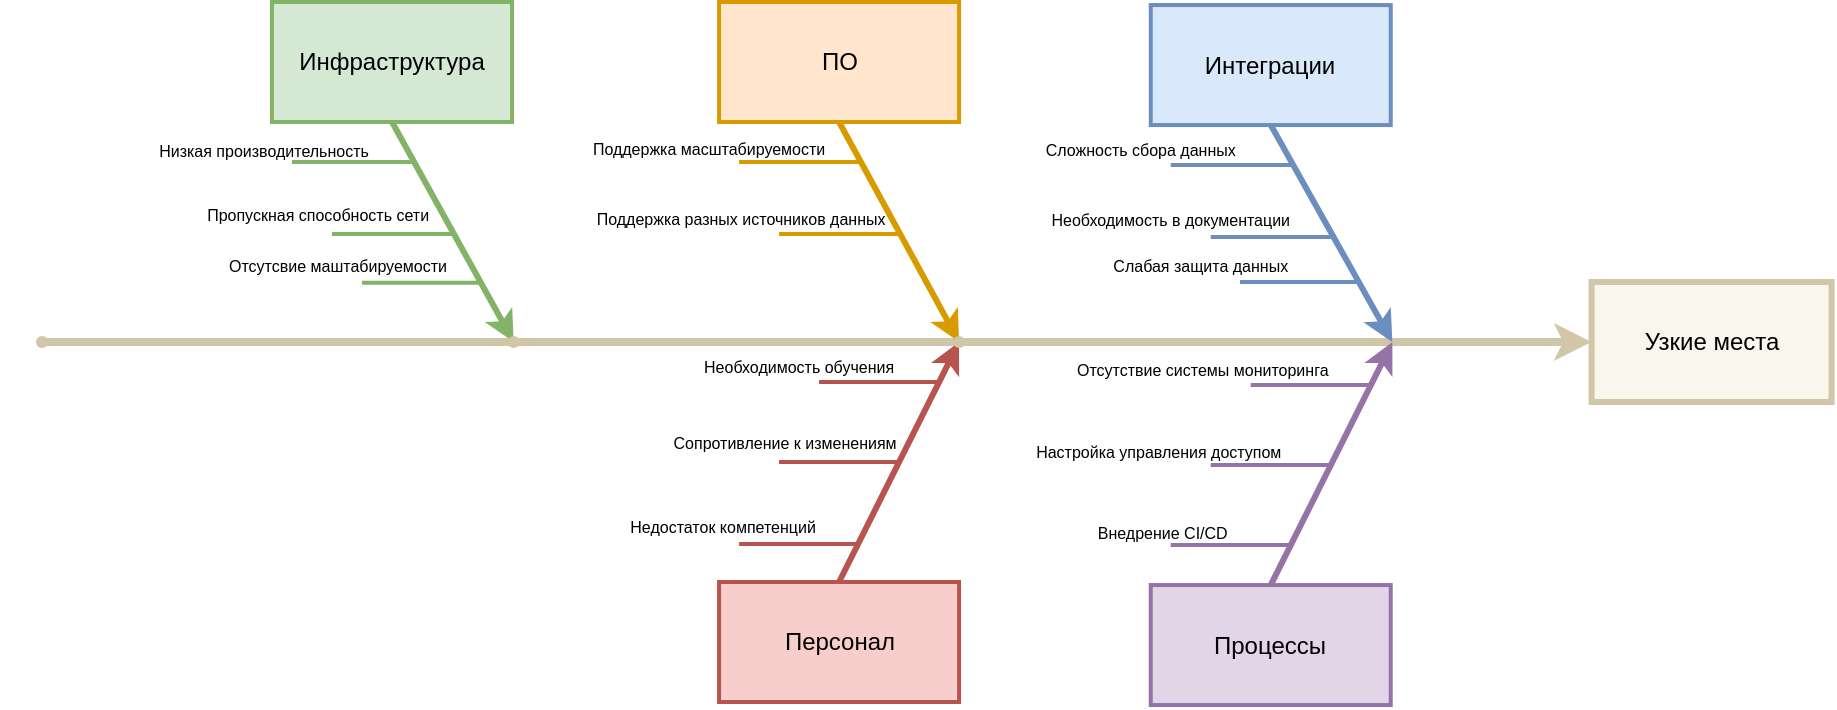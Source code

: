 <mxfile version="28.2.5" pages="4">
  <diagram id="YTMpKmhBTy25Sknq2T_L" name="Manufacturing">
    <mxGraphModel dx="2411" dy="872" grid="1" gridSize="10" guides="1" tooltips="1" connect="1" arrows="1" fold="1" page="1" pageScale="1" pageWidth="827" pageHeight="1169" math="0" shadow="0">
      <root>
        <mxCell id="bZcgU8KG57-F1ER2HjaA-0" />
        <mxCell id="bZcgU8KG57-F1ER2HjaA-1" parent="bZcgU8KG57-F1ER2HjaA-0" />
        <mxCell id="bZcgU8KG57-F1ER2HjaA-5" value="" style="edgeStyle=none;strokeWidth=4;rounded=0;startArrow=none;strokeColor=#D1C6A7;" parent="bZcgU8KG57-F1ER2HjaA-1" target="bZcgU8KG57-F1ER2HjaA-4" edge="1">
          <mxGeometry width="100" height="100" relative="1" as="geometry">
            <mxPoint x="600.21" y="190" as="sourcePoint" />
            <mxPoint x="243.542" y="140.0" as="targetPoint" />
          </mxGeometry>
        </mxCell>
        <mxCell id="bZcgU8KG57-F1ER2HjaA-259" value="" style="edgeStyle=none;strokeWidth=4;rounded=0;endArrow=none;startArrow=none;strokeColor=#D1C6A7;" parent="bZcgU8KG57-F1ER2HjaA-1" edge="1">
          <mxGeometry width="100" height="100" relative="1" as="geometry">
            <mxPoint x="379.93" y="190" as="sourcePoint" />
            <mxPoint x="600.21" y="190" as="targetPoint" />
          </mxGeometry>
        </mxCell>
        <mxCell id="bZcgU8KG57-F1ER2HjaA-261" value="" style="edgeStyle=none;strokeWidth=4;rounded=0;endArrow=none;startArrow=none;strokeColor=#D1C6A7;" parent="bZcgU8KG57-F1ER2HjaA-1" source="bZcgU8KG57-F1ER2HjaA-268" target="bZcgU8KG57-F1ER2HjaA-263" edge="1">
          <mxGeometry width="100" height="100" relative="1" as="geometry">
            <mxPoint x="-220" y="190" as="sourcePoint" />
            <mxPoint x="220" y="350" as="targetPoint" />
          </mxGeometry>
        </mxCell>
        <mxCell id="bZcgU8KG57-F1ER2HjaA-269" value="" style="edgeStyle=none;strokeWidth=4;rounded=0;endArrow=none;startArrow=none;" parent="bZcgU8KG57-F1ER2HjaA-1" source="bZcgU8KG57-F1ER2HjaA-268" edge="1">
          <mxGeometry width="100" height="100" relative="1" as="geometry">
            <mxPoint x="-220" y="190" as="sourcePoint" />
            <mxPoint x="160" y="190" as="targetPoint" />
          </mxGeometry>
        </mxCell>
        <mxCell id="bZcgU8KG57-F1ER2HjaA-270" value="" style="edgeStyle=none;strokeWidth=4;rounded=0;endArrow=none;startArrow=none;strokeColor=#D1C6A7;" parent="bZcgU8KG57-F1ER2HjaA-1" source="bZcgU8KG57-F1ER2HjaA-271" target="bZcgU8KG57-F1ER2HjaA-268" edge="1">
          <mxGeometry width="100" height="100" relative="1" as="geometry">
            <mxPoint x="-220" y="190" as="sourcePoint" />
            <mxPoint x="100" y="190" as="targetPoint" />
          </mxGeometry>
        </mxCell>
        <mxCell id="bZcgU8KG57-F1ER2HjaA-272" value="" style="edgeStyle=none;strokeWidth=4;rounded=0;endArrow=none;strokeColor=#D1C6A7;exitX=1.023;exitY=0.794;exitDx=0;exitDy=0;exitPerimeter=0;" parent="bZcgU8KG57-F1ER2HjaA-1" target="bZcgU8KG57-F1ER2HjaA-271" edge="1" source="bZcgU8KG57-F1ER2HjaA-271">
          <mxGeometry width="100" height="100" relative="1" as="geometry">
            <mxPoint x="-220" y="190" as="sourcePoint" />
            <mxPoint x="160.83" y="190" as="targetPoint" />
          </mxGeometry>
        </mxCell>
        <mxCell id="bZcgU8KG57-F1ER2HjaA-2" value="Инфраструктура" style="whiteSpace=wrap;strokeWidth=2;fillColor=#d5e8d4;strokeColor=#82b366;" parent="bZcgU8KG57-F1ER2HjaA-1" vertex="1">
          <mxGeometry x="40" y="20.0" width="120" height="60" as="geometry" />
        </mxCell>
        <mxCell id="bZcgU8KG57-F1ER2HjaA-4" value="Узкие места" style="whiteSpace=wrap;strokeWidth=3;fillColor=#f9f7ed;strokeColor=#D1C6A7;" parent="bZcgU8KG57-F1ER2HjaA-1" vertex="1">
          <mxGeometry x="699.792" y="160.0" width="120" height="60" as="geometry" />
        </mxCell>
        <mxCell id="bZcgU8KG57-F1ER2HjaA-6" value="" style="edgeStyle=none;exitX=0.5;exitY=1;strokeWidth=3;rounded=0;fillColor=#d5e8d4;strokeColor=#82b366;" parent="bZcgU8KG57-F1ER2HjaA-1" source="bZcgU8KG57-F1ER2HjaA-2" target="bZcgU8KG57-F1ER2HjaA-268" edge="1">
          <mxGeometry width="100" height="100" relative="1" as="geometry">
            <mxPoint x="100" y="100.0" as="sourcePoint" />
            <mxPoint x="160" y="190.0" as="targetPoint" />
          </mxGeometry>
        </mxCell>
        <mxCell id="bZcgU8KG57-F1ER2HjaA-8" value="" style="edgeStyle=none;endArrow=none;strokeWidth=2;rounded=0;fillColor=#d5e8d4;strokeColor=#82b366;" parent="bZcgU8KG57-F1ER2HjaA-1" edge="1">
          <mxGeometry width="100" height="100" relative="1" as="geometry">
            <mxPoint x="50.0" y="100.0" as="sourcePoint" />
            <mxPoint x="110" y="100.0" as="targetPoint" />
          </mxGeometry>
        </mxCell>
        <mxCell id="bZcgU8KG57-F1ER2HjaA-9" value="" style="edgeStyle=none;endArrow=none;strokeWidth=2;rounded=0;fillColor=#d5e8d4;strokeColor=#82b366;" parent="bZcgU8KG57-F1ER2HjaA-1" edge="1">
          <mxGeometry width="100" height="100" relative="1" as="geometry">
            <mxPoint x="70" y="136.0" as="sourcePoint" />
            <mxPoint x="130" y="136.0" as="targetPoint" />
          </mxGeometry>
        </mxCell>
        <mxCell id="bZcgU8KG57-F1ER2HjaA-37" value="Низкая производительность" style="text;spacingTop=-5;fontSize=8;align=center;verticalAlign=middle;points=[]" parent="bZcgU8KG57-F1ER2HjaA-1" vertex="1">
          <mxGeometry x="21" y="87.0" width="30" height="20.0" as="geometry" />
        </mxCell>
        <mxCell id="bZcgU8KG57-F1ER2HjaA-38" value="Пропускная способность сети" style="text;spacingTop=-5;fontSize=8;align=center;verticalAlign=middle;points=[]" parent="bZcgU8KG57-F1ER2HjaA-1" vertex="1">
          <mxGeometry x="48.06" y="119" width="30" height="20.0" as="geometry" />
        </mxCell>
        <mxCell id="bZcgU8KG57-F1ER2HjaA-65" value="ПО" style="whiteSpace=wrap;strokeWidth=2;fillColor=#ffe6cc;strokeColor=#d79b00;" parent="bZcgU8KG57-F1ER2HjaA-1" vertex="1">
          <mxGeometry x="263.542" y="20" width="120" height="60" as="geometry" />
        </mxCell>
        <mxCell id="bZcgU8KG57-F1ER2HjaA-66" value="Персонал" style="whiteSpace=wrap;strokeWidth=2;fillColor=#f8cecc;strokeColor=#b85450;" parent="bZcgU8KG57-F1ER2HjaA-1" vertex="1">
          <mxGeometry x="263.542" y="310" width="120" height="60" as="geometry" />
        </mxCell>
        <mxCell id="bZcgU8KG57-F1ER2HjaA-67" value="" style="edgeStyle=none;exitX=0.5;exitY=1;strokeWidth=3;rounded=0;fillColor=#ffe6cc;strokeColor=#d79b00;" parent="bZcgU8KG57-F1ER2HjaA-1" source="bZcgU8KG57-F1ER2HjaA-65" target="bZcgU8KG57-F1ER2HjaA-263" edge="1">
          <mxGeometry width="100" height="100" relative="1" as="geometry">
            <mxPoint x="323.542" y="100.0" as="sourcePoint" />
            <mxPoint x="383.542" y="190" as="targetPoint" />
          </mxGeometry>
        </mxCell>
        <mxCell id="bZcgU8KG57-F1ER2HjaA-69" value="" style="edgeStyle=none;endArrow=none;strokeWidth=2;rounded=0;fillColor=#ffe6cc;strokeColor=#d79b00;" parent="bZcgU8KG57-F1ER2HjaA-1" edge="1">
          <mxGeometry width="100" height="100" relative="1" as="geometry">
            <mxPoint x="273.542" y="100.0" as="sourcePoint" />
            <mxPoint x="333.542" y="100.0" as="targetPoint" />
          </mxGeometry>
        </mxCell>
        <mxCell id="bZcgU8KG57-F1ER2HjaA-70" value="" style="edgeStyle=none;endArrow=none;strokeWidth=2;rounded=0;fillColor=#ffe6cc;strokeColor=#d79b00;" parent="bZcgU8KG57-F1ER2HjaA-1" edge="1">
          <mxGeometry width="100" height="100" relative="1" as="geometry">
            <mxPoint x="293.542" y="136.0" as="sourcePoint" />
            <mxPoint x="353.542" y="136.0" as="targetPoint" />
          </mxGeometry>
        </mxCell>
        <mxCell id="bZcgU8KG57-F1ER2HjaA-75" value="" style="edgeStyle=none;endArrow=none;strokeWidth=2;rounded=0;fillColor=#f8cecc;strokeColor=#b85450;" parent="bZcgU8KG57-F1ER2HjaA-1" edge="1">
          <mxGeometry width="100" height="100" relative="1" as="geometry">
            <mxPoint x="313.542" y="210" as="sourcePoint" />
            <mxPoint x="373.542" y="210" as="targetPoint" />
          </mxGeometry>
        </mxCell>
        <mxCell id="bZcgU8KG57-F1ER2HjaA-76" value="" style="edgeStyle=none;endArrow=none;strokeWidth=2;rounded=0;fillColor=#f8cecc;strokeColor=#b85450;" parent="bZcgU8KG57-F1ER2HjaA-1" edge="1">
          <mxGeometry width="100" height="100" relative="1" as="geometry">
            <mxPoint x="293.542" y="250" as="sourcePoint" />
            <mxPoint x="353.542" y="250" as="targetPoint" />
          </mxGeometry>
        </mxCell>
        <mxCell id="bZcgU8KG57-F1ER2HjaA-80" value="" style="edgeStyle=none;endArrow=none;strokeWidth=2;rounded=0;fillColor=#f8cecc;strokeColor=#b85450;" parent="bZcgU8KG57-F1ER2HjaA-1" edge="1">
          <mxGeometry width="100" height="100" relative="1" as="geometry">
            <mxPoint x="273.542" y="290.97" as="sourcePoint" />
            <mxPoint x="333.542" y="290.97" as="targetPoint" />
          </mxGeometry>
        </mxCell>
        <mxCell id="bZcgU8KG57-F1ER2HjaA-98" value="Поддержка масштабируемости" style="text;spacingTop=-5;fontSize=8;align=center;verticalAlign=middle;points=[]" parent="bZcgU8KG57-F1ER2HjaA-1" vertex="1">
          <mxGeometry x="243.542" y="86.0" width="30" height="20.0" as="geometry" />
        </mxCell>
        <mxCell id="bZcgU8KG57-F1ER2HjaA-99" value="Поддержка разных источников данных" style="text;spacingTop=-5;fontSize=8;align=center;verticalAlign=middle;points=[]" parent="bZcgU8KG57-F1ER2HjaA-1" vertex="1">
          <mxGeometry x="259.542" y="121.0" width="30" height="20.0" as="geometry" />
        </mxCell>
        <mxCell id="bZcgU8KG57-F1ER2HjaA-101" value="Необходимость обучения" style="text;spacingTop=-5;fontSize=8;align=center;verticalAlign=middle;points=[]" parent="bZcgU8KG57-F1ER2HjaA-1" vertex="1">
          <mxGeometry x="288.542" y="195.0" width="30" height="20.0" as="geometry" />
        </mxCell>
        <mxCell id="bZcgU8KG57-F1ER2HjaA-102" value="Сопротивление к изменениям" style="text;spacingTop=-5;fontSize=8;align=center;verticalAlign=middle;points=[]" parent="bZcgU8KG57-F1ER2HjaA-1" vertex="1">
          <mxGeometry x="281.542" y="232.86" width="30" height="20.0" as="geometry" />
        </mxCell>
        <mxCell id="bZcgU8KG57-F1ER2HjaA-125" value="Недостаток компетенций" style="text;spacingTop=-5;fontSize=8;align=center;verticalAlign=middle;points=[]" parent="bZcgU8KG57-F1ER2HjaA-1" vertex="1">
          <mxGeometry x="250.545" y="275.002" width="30" height="20.0" as="geometry" />
        </mxCell>
        <mxCell id="bZcgU8KG57-F1ER2HjaA-126" value="Интеграции" style="whiteSpace=wrap;strokeWidth=2;fillColor=#dae8fc;strokeColor=#6c8ebf;" parent="bZcgU8KG57-F1ER2HjaA-1" vertex="1">
          <mxGeometry x="479.375" y="21.528" width="120" height="60" as="geometry" />
        </mxCell>
        <mxCell id="bZcgU8KG57-F1ER2HjaA-127" value="Процессы" style="whiteSpace=wrap;strokeWidth=2;fillColor=#e1d5e7;strokeColor=#9673a6;" parent="bZcgU8KG57-F1ER2HjaA-1" vertex="1">
          <mxGeometry x="479.375" y="311.528" width="120" height="60" as="geometry" />
        </mxCell>
        <mxCell id="bZcgU8KG57-F1ER2HjaA-128" value="" style="edgeStyle=none;exitX=0.5;exitY=1;strokeWidth=3;rounded=0;fillColor=#dae8fc;strokeColor=#6c8ebf;" parent="bZcgU8KG57-F1ER2HjaA-1" source="bZcgU8KG57-F1ER2HjaA-126" edge="1">
          <mxGeometry width="100" height="100" relative="1" as="geometry">
            <mxPoint x="539.375" y="101.528" as="sourcePoint" />
            <mxPoint x="600.21" y="190" as="targetPoint" />
          </mxGeometry>
        </mxCell>
        <mxCell id="bZcgU8KG57-F1ER2HjaA-129" value="" style="edgeStyle=none;exitX=0.5;exitY=0;strokeWidth=3;rounded=0;fillColor=#e1d5e7;strokeColor=#9673a6;" parent="bZcgU8KG57-F1ER2HjaA-1" edge="1">
          <mxGeometry width="100" height="100" relative="1" as="geometry">
            <mxPoint x="539.375" y="311.528" as="sourcePoint" />
            <mxPoint x="600.21" y="190" as="targetPoint" />
          </mxGeometry>
        </mxCell>
        <mxCell id="bZcgU8KG57-F1ER2HjaA-130" value="" style="edgeStyle=none;endArrow=none;strokeWidth=2;rounded=0;fillColor=#dae8fc;strokeColor=#6c8ebf;" parent="bZcgU8KG57-F1ER2HjaA-1" edge="1">
          <mxGeometry width="100" height="100" relative="1" as="geometry">
            <mxPoint x="489.375" y="101.528" as="sourcePoint" />
            <mxPoint x="549.375" y="101.528" as="targetPoint" />
          </mxGeometry>
        </mxCell>
        <mxCell id="bZcgU8KG57-F1ER2HjaA-131" value="" style="edgeStyle=none;endArrow=none;strokeWidth=2;rounded=0;fillColor=#dae8fc;strokeColor=#6c8ebf;" parent="bZcgU8KG57-F1ER2HjaA-1" edge="1">
          <mxGeometry width="100" height="100" relative="1" as="geometry">
            <mxPoint x="509.375" y="137.528" as="sourcePoint" />
            <mxPoint x="569.375" y="137.528" as="targetPoint" />
          </mxGeometry>
        </mxCell>
        <mxCell id="bZcgU8KG57-F1ER2HjaA-136" value="" style="edgeStyle=none;endArrow=none;strokeWidth=2;rounded=0;fillColor=#e1d5e7;strokeColor=#9673a6;" parent="bZcgU8KG57-F1ER2HjaA-1" edge="1">
          <mxGeometry width="100" height="100" relative="1" as="geometry">
            <mxPoint x="529.375" y="211.528" as="sourcePoint" />
            <mxPoint x="589.375" y="211.528" as="targetPoint" />
          </mxGeometry>
        </mxCell>
        <mxCell id="bZcgU8KG57-F1ER2HjaA-137" value="" style="edgeStyle=none;endArrow=none;strokeWidth=2;rounded=0;fillColor=#e1d5e7;strokeColor=#9673a6;" parent="bZcgU8KG57-F1ER2HjaA-1" edge="1">
          <mxGeometry width="100" height="100" relative="1" as="geometry">
            <mxPoint x="509.375" y="251.528" as="sourcePoint" />
            <mxPoint x="569.375" y="251.528" as="targetPoint" />
          </mxGeometry>
        </mxCell>
        <mxCell id="bZcgU8KG57-F1ER2HjaA-138" value="" style="edgeStyle=none;endArrow=none;strokeWidth=2;rounded=0;fillColor=#e1d5e7;strokeColor=#9673a6;" parent="bZcgU8KG57-F1ER2HjaA-1" edge="1">
          <mxGeometry width="100" height="100" relative="1" as="geometry">
            <mxPoint x="489.375" y="291.528" as="sourcePoint" />
            <mxPoint x="549.375" y="291.528" as="targetPoint" />
          </mxGeometry>
        </mxCell>
        <mxCell id="bZcgU8KG57-F1ER2HjaA-159" value="Сложность сбора данных" style="text;spacingTop=-5;fontSize=8;align=center;verticalAlign=middle;points=[];fillColor=none;strokeColor=none;" parent="bZcgU8KG57-F1ER2HjaA-1" vertex="1">
          <mxGeometry x="459.375" y="86.528" width="30" height="20.0" as="geometry" />
        </mxCell>
        <mxCell id="bZcgU8KG57-F1ER2HjaA-160" value="Необходимость в документации" style="text;spacingTop=-5;fontSize=8;align=center;verticalAlign=middle;points=[];fillColor=none;strokeColor=none;" parent="bZcgU8KG57-F1ER2HjaA-1" vertex="1">
          <mxGeometry x="474.375" y="121.528" width="30" height="20.0" as="geometry" />
        </mxCell>
        <mxCell id="bZcgU8KG57-F1ER2HjaA-162" value="Отсутствие системы мониторинга" style="text;spacingTop=-5;fontSize=8;align=center;verticalAlign=middle;points=[];fillColor=none;strokeColor=none;" parent="bZcgU8KG57-F1ER2HjaA-1" vertex="1">
          <mxGeometry x="490.375" y="196.528" width="30" height="20.0" as="geometry" />
        </mxCell>
        <mxCell id="bZcgU8KG57-F1ER2HjaA-163" value="Настройка управления доступом" style="text;spacingTop=-5;fontSize=8;align=center;verticalAlign=middle;points=[];fillColor=none;strokeColor=none;" parent="bZcgU8KG57-F1ER2HjaA-1" vertex="1">
          <mxGeometry x="468.375" y="237.528" width="30" height="20.0" as="geometry" />
        </mxCell>
        <mxCell id="bZcgU8KG57-F1ER2HjaA-164" value="Внедрение CI/CD" style="text;spacingTop=-5;fontSize=8;align=center;verticalAlign=middle;points=[];fillColor=none;strokeColor=none;" parent="bZcgU8KG57-F1ER2HjaA-1" vertex="1">
          <mxGeometry x="470.375" y="277.998" width="30" height="20.0" as="geometry" />
        </mxCell>
        <mxCell id="bZcgU8KG57-F1ER2HjaA-262" value="" style="edgeStyle=none;exitX=0.5;exitY=0;strokeWidth=3;rounded=0;endArrow=classic;endFill=1;fillColor=#f8cecc;strokeColor=#b85450;" parent="bZcgU8KG57-F1ER2HjaA-1" target="bZcgU8KG57-F1ER2HjaA-263" edge="1">
          <mxGeometry width="100" height="100" relative="1" as="geometry">
            <mxPoint x="323.542" y="310" as="sourcePoint" />
            <mxPoint x="410" y="340" as="targetPoint" />
          </mxGeometry>
        </mxCell>
        <mxCell id="bZcgU8KG57-F1ER2HjaA-263" value="" style="shape=waypoint;sketch=0;fillStyle=solid;size=6;pointerEvents=1;points=[];fillColor=none;resizable=0;rotatable=0;perimeter=centerPerimeter;snapToPoint=1;labelBackgroundColor=none;strokeColor=#D1C6A7;" parent="bZcgU8KG57-F1ER2HjaA-1" vertex="1">
          <mxGeometry x="363.542" y="170" width="40" height="40" as="geometry" />
        </mxCell>
        <mxCell id="bZcgU8KG57-F1ER2HjaA-268" value="" style="shape=waypoint;sketch=0;fillStyle=solid;size=6;pointerEvents=1;points=[];fillColor=none;resizable=0;rotatable=0;perimeter=centerPerimeter;snapToPoint=1;labelBackgroundColor=none;strokeColor=#D1C6A7;" parent="bZcgU8KG57-F1ER2HjaA-1" vertex="1">
          <mxGeometry x="140.83" y="170" width="40" height="40" as="geometry" />
        </mxCell>
        <mxCell id="bZcgU8KG57-F1ER2HjaA-271" value="" style="shape=waypoint;sketch=0;fillStyle=solid;size=6;pointerEvents=1;points=[];fillColor=none;resizable=0;rotatable=0;perimeter=centerPerimeter;snapToPoint=1;labelBackgroundColor=none;strokeColor=#D1C6A7;" parent="bZcgU8KG57-F1ER2HjaA-1" vertex="1">
          <mxGeometry x="-95" y="170" width="40" height="40" as="geometry" />
        </mxCell>
        <mxCell id="ZJ0rqAs1dfiDPyROng_y-0" value="" style="edgeStyle=none;endArrow=none;strokeWidth=2;rounded=0;fillColor=#d5e8d4;strokeColor=#82b366;" edge="1" parent="bZcgU8KG57-F1ER2HjaA-1">
          <mxGeometry width="100" height="100" relative="1" as="geometry">
            <mxPoint x="85" y="160.42" as="sourcePoint" />
            <mxPoint x="145" y="160.42" as="targetPoint" />
          </mxGeometry>
        </mxCell>
        <mxCell id="ZJ0rqAs1dfiDPyROng_y-1" value="Отсутсвие маштабируемости" style="text;spacingTop=-5;fontSize=8;align=center;verticalAlign=middle;points=[]" vertex="1" parent="bZcgU8KG57-F1ER2HjaA-1">
          <mxGeometry x="58.0" y="144.5" width="30" height="20.0" as="geometry" />
        </mxCell>
        <mxCell id="ZJ0rqAs1dfiDPyROng_y-3" value="" style="edgeStyle=none;endArrow=none;strokeWidth=2;rounded=0;fillColor=#dae8fc;strokeColor=#6c8ebf;" edge="1" parent="bZcgU8KG57-F1ER2HjaA-1">
          <mxGeometry width="100" height="100" relative="1" as="geometry">
            <mxPoint x="524" y="160" as="sourcePoint" />
            <mxPoint x="584" y="160" as="targetPoint" />
          </mxGeometry>
        </mxCell>
        <mxCell id="ZJ0rqAs1dfiDPyROng_y-4" value="Слабая защита данных" style="text;spacingTop=-5;fontSize=8;align=center;verticalAlign=middle;points=[];fillColor=none;strokeColor=none;" vertex="1" parent="bZcgU8KG57-F1ER2HjaA-1">
          <mxGeometry x="489.38" y="144.5" width="30" height="20.0" as="geometry" />
        </mxCell>
      </root>
    </mxGraphModel>
  </diagram>
  <diagram name="Service" id="3QGq2vb2EvHRg9N1QEQl">
    <mxGraphModel dx="1111" dy="666" grid="1" gridSize="10" guides="1" tooltips="1" connect="1" arrows="1" fold="1" page="1" pageScale="1" pageWidth="827" pageHeight="1169" math="0" shadow="0">
      <root>
        <mxCell id="lGEC87VQ3V7H_UK_dGRr-0" />
        <mxCell id="lGEC87VQ3V7H_UK_dGRr-1" parent="lGEC87VQ3V7H_UK_dGRr-0" />
        <mxCell id="lGEC87VQ3V7H_UK_dGRr-2" value="" style="edgeStyle=none;strokeWidth=4;rounded=0;startArrow=none;strokeColor=#D1C6A7;" edge="1" parent="lGEC87VQ3V7H_UK_dGRr-1" source="lGEC87VQ3V7H_UK_dGRr-215" target="lGEC87VQ3V7H_UK_dGRr-10">
          <mxGeometry width="100" height="100" relative="1" as="geometry">
            <mxPoint x="618" y="180" as="sourcePoint" />
            <mxPoint x="231.542" y="140.0" as="targetPoint" />
          </mxGeometry>
        </mxCell>
        <mxCell id="lGEC87VQ3V7H_UK_dGRr-3" value="" style="edgeStyle=none;strokeWidth=4;rounded=0;endArrow=none;startArrow=none;strokeColor=#D1C6A7;" edge="1" parent="lGEC87VQ3V7H_UK_dGRr-1" target="lGEC87VQ3V7H_UK_dGRr-215">
          <mxGeometry width="100" height="100" relative="1" as="geometry">
            <mxPoint x="367.93" y="190" as="sourcePoint" />
            <mxPoint x="588" y="190" as="targetPoint" />
          </mxGeometry>
        </mxCell>
        <mxCell id="lGEC87VQ3V7H_UK_dGRr-4" value="" style="edgeStyle=none;strokeWidth=4;rounded=0;endArrow=none;startArrow=none;strokeColor=#D1C6A7;" edge="1" parent="lGEC87VQ3V7H_UK_dGRr-1" source="lGEC87VQ3V7H_UK_dGRr-217" target="lGEC87VQ3V7H_UK_dGRr-216">
          <mxGeometry width="100" height="100" relative="1" as="geometry">
            <mxPoint x="-232" y="190" as="sourcePoint" />
            <mxPoint x="208" y="350" as="targetPoint" />
          </mxGeometry>
        </mxCell>
        <mxCell id="lGEC87VQ3V7H_UK_dGRr-6" value="" style="edgeStyle=none;strokeWidth=4;rounded=0;endArrow=none;startArrow=none;strokeColor=#D1C6A7;" edge="1" parent="lGEC87VQ3V7H_UK_dGRr-1" target="lGEC87VQ3V7H_UK_dGRr-217">
          <mxGeometry width="100" height="100" relative="1" as="geometry">
            <mxPoint x="28" y="190" as="sourcePoint" />
            <mxPoint x="88" y="190" as="targetPoint" />
          </mxGeometry>
        </mxCell>
        <mxCell id="lGEC87VQ3V7H_UK_dGRr-8" value="Safety" style="whiteSpace=wrap;strokeWidth=2;fillColor=#d5e8d4;strokeColor=#82b366;gradientColor=#97d077;" vertex="1" parent="lGEC87VQ3V7H_UK_dGRr-1">
          <mxGeometry x="28" y="20.0" width="120" height="60" as="geometry" />
        </mxCell>
        <mxCell id="lGEC87VQ3V7H_UK_dGRr-10" value="Service problem -sales/goods mismatch" style="whiteSpace=wrap;strokeWidth=3;fillColor=#f9f7ed;strokeColor=#D1C6A7;fontStyle=0;gradientColor=#ffffff;gradientDirection=north;" vertex="1" parent="lGEC87VQ3V7H_UK_dGRr-1">
          <mxGeometry x="687.79" y="160" width="130.21" height="60" as="geometry" />
        </mxCell>
        <mxCell id="lGEC87VQ3V7H_UK_dGRr-11" value="" style="edgeStyle=none;exitX=0.5;exitY=1;strokeWidth=3;rounded=0;fillColor=#d5e8d4;strokeColor=#82b366;" edge="1" parent="lGEC87VQ3V7H_UK_dGRr-1" source="lGEC87VQ3V7H_UK_dGRr-8" target="lGEC87VQ3V7H_UK_dGRr-217">
          <mxGeometry width="100" height="100" relative="1" as="geometry">
            <mxPoint x="88" y="100.0" as="sourcePoint" />
            <mxPoint x="148" y="190.0" as="targetPoint" />
          </mxGeometry>
        </mxCell>
        <mxCell id="lGEC87VQ3V7H_UK_dGRr-13" value="" style="edgeStyle=none;endArrow=none;strokeWidth=2;rounded=0;" edge="1" parent="lGEC87VQ3V7H_UK_dGRr-1">
          <mxGeometry width="100" height="100" relative="1" as="geometry">
            <mxPoint x="38.0" y="100.0" as="sourcePoint" />
            <mxPoint x="98" y="100.0" as="targetPoint" />
          </mxGeometry>
        </mxCell>
        <mxCell id="lGEC87VQ3V7H_UK_dGRr-14" value="" style="edgeStyle=none;endArrow=none;strokeWidth=2;rounded=0;" edge="1" parent="lGEC87VQ3V7H_UK_dGRr-1">
          <mxGeometry width="100" height="100" relative="1" as="geometry">
            <mxPoint x="58" y="136.0" as="sourcePoint" />
            <mxPoint x="118" y="136.0" as="targetPoint" />
          </mxGeometry>
        </mxCell>
        <mxCell id="lGEC87VQ3V7H_UK_dGRr-16" value="" style="edgeStyle=none;endArrow=none;strokeWidth=2;rounded=0;" edge="1" parent="lGEC87VQ3V7H_UK_dGRr-1">
          <mxGeometry width="100" height="100" relative="1" as="geometry">
            <mxPoint x="118" y="136.0" as="sourcePoint" />
            <mxPoint x="178" y="136.0" as="targetPoint" />
          </mxGeometry>
        </mxCell>
        <mxCell id="lGEC87VQ3V7H_UK_dGRr-22" value="" style="edgeStyle=none;endArrow=none;rounded=0;" edge="1" parent="lGEC87VQ3V7H_UK_dGRr-1">
          <mxGeometry width="100" height="100" relative="1" as="geometry">
            <mxPoint x="68" y="120.0" as="sourcePoint" />
            <mxPoint x="88" y="100.0" as="targetPoint" />
          </mxGeometry>
        </mxCell>
        <mxCell id="lGEC87VQ3V7H_UK_dGRr-23" value="" style="edgeStyle=none;endArrow=none;rounded=0;" edge="1" parent="lGEC87VQ3V7H_UK_dGRr-1">
          <mxGeometry width="100" height="100" relative="1" as="geometry">
            <mxPoint x="38.0" y="120.0" as="sourcePoint" />
            <mxPoint x="58" y="100.0" as="targetPoint" />
          </mxGeometry>
        </mxCell>
        <mxCell id="lGEC87VQ3V7H_UK_dGRr-24" value="" style="edgeStyle=none;endArrow=none;rounded=0;" edge="1" parent="lGEC87VQ3V7H_UK_dGRr-1">
          <mxGeometry width="100" height="100" relative="1" as="geometry">
            <mxPoint x="127.518" y="136.37" as="sourcePoint" />
            <mxPoint x="147.518" y="116.37" as="targetPoint" />
          </mxGeometry>
        </mxCell>
        <mxCell id="lGEC87VQ3V7H_UK_dGRr-25" value="" style="edgeStyle=none;endArrow=none;rounded=0;" edge="1" parent="lGEC87VQ3V7H_UK_dGRr-1">
          <mxGeometry width="100" height="100" relative="1" as="geometry">
            <mxPoint x="157.518" y="136.37" as="sourcePoint" />
            <mxPoint x="177.518" y="116.37" as="targetPoint" />
          </mxGeometry>
        </mxCell>
        <mxCell id="lGEC87VQ3V7H_UK_dGRr-26" value="" style="edgeStyle=none;endArrow=none;rounded=0;" edge="1" parent="lGEC87VQ3V7H_UK_dGRr-1">
          <mxGeometry width="100" height="100" relative="1" as="geometry">
            <mxPoint x="87.518" y="156.37" as="sourcePoint" />
            <mxPoint x="107.518" y="136.37" as="targetPoint" />
          </mxGeometry>
        </mxCell>
        <mxCell id="lGEC87VQ3V7H_UK_dGRr-27" value="" style="edgeStyle=none;endArrow=none;rounded=0;" edge="1" parent="lGEC87VQ3V7H_UK_dGRr-1">
          <mxGeometry width="100" height="100" relative="1" as="geometry">
            <mxPoint x="57.518" y="156.37" as="sourcePoint" />
            <mxPoint x="77.518" y="136.37" as="targetPoint" />
          </mxGeometry>
        </mxCell>
        <mxCell id="lGEC87VQ3V7H_UK_dGRr-35" value="Records" style="text;spacingTop=-5;fontSize=8;align=center;verticalAlign=middle;points=[]" vertex="1" parent="lGEC87VQ3V7H_UK_dGRr-1">
          <mxGeometry x="9" y="87.0" width="30" height="20.0" as="geometry" />
        </mxCell>
        <mxCell id="lGEC87VQ3V7H_UK_dGRr-36" value="Safety check" style="text;spacingTop=-5;fontSize=8;align=center;verticalAlign=middle;points=[]" vertex="1" parent="lGEC87VQ3V7H_UK_dGRr-1">
          <mxGeometry x="27.0" y="133" width="30" height="20.0" as="geometry" />
        </mxCell>
        <mxCell id="lGEC87VQ3V7H_UK_dGRr-40" value="Discussion and action" style="text;spacingTop=-5;fontSize=6;align=center;verticalAlign=middle;points=[]" vertex="1" parent="lGEC87VQ3V7H_UK_dGRr-1">
          <mxGeometry x="18.0" y="117" width="30" height="20.0" as="geometry" />
        </mxCell>
        <mxCell id="lGEC87VQ3V7H_UK_dGRr-41" value="Historical" style="text;spacingTop=-5;fontSize=6;align=center;verticalAlign=middle;points=[]" vertex="1" parent="lGEC87VQ3V7H_UK_dGRr-1">
          <mxGeometry x="70.0" y="117.0" width="30" height="20.0" as="geometry" />
        </mxCell>
        <mxCell id="lGEC87VQ3V7H_UK_dGRr-42" value="Processes" style="text;spacingTop=-5;fontSize=6;align=center;verticalAlign=middle;points=[]" vertex="1" parent="lGEC87VQ3V7H_UK_dGRr-1">
          <mxGeometry x="36.056" y="153.528" width="30" height="20.0" as="geometry" />
        </mxCell>
        <mxCell id="lGEC87VQ3V7H_UK_dGRr-43" value="Equipment" style="text;spacingTop=-5;fontSize=6;align=center;verticalAlign=middle;points=[]" vertex="1" parent="lGEC87VQ3V7H_UK_dGRr-1">
          <mxGeometry x="71.056" y="153.528" width="30" height="20.0" as="geometry" />
        </mxCell>
        <mxCell id="lGEC87VQ3V7H_UK_dGRr-48" value="Written" style="text;spacingTop=-5;fontSize=6;align=center;verticalAlign=middle;points=[]" vertex="1" parent="lGEC87VQ3V7H_UK_dGRr-1">
          <mxGeometry x="123.528" y="105.889" width="30" height="20.0" as="geometry" />
        </mxCell>
        <mxCell id="lGEC87VQ3V7H_UK_dGRr-49" value="Training" style="text;spacingTop=-5;fontSize=6;align=center;verticalAlign=middle;points=[]" vertex="1" parent="lGEC87VQ3V7H_UK_dGRr-1">
          <mxGeometry x="156.528" y="105.889" width="30" height="20.0" as="geometry" />
        </mxCell>
        <mxCell id="lGEC87VQ3V7H_UK_dGRr-53" value="Documentation" style="text;spacingTop=-5;fontSize=8;align=center;verticalAlign=middle;points=[]" vertex="1" parent="lGEC87VQ3V7H_UK_dGRr-1">
          <mxGeometry x="181.583" y="121.972" width="30" height="20.0" as="geometry" />
        </mxCell>
        <mxCell id="lGEC87VQ3V7H_UK_dGRr-56" value="Suppliers and deliveries" style="whiteSpace=wrap;strokeWidth=2;fillColor=#fff2cc;strokeColor=#d6b656;gradientColor=#ffd966;" vertex="1" parent="lGEC87VQ3V7H_UK_dGRr-1">
          <mxGeometry x="251.542" y="20" width="120" height="60" as="geometry" />
        </mxCell>
        <mxCell id="lGEC87VQ3V7H_UK_dGRr-57" value="Surroundings and environment" style="whiteSpace=wrap;strokeWidth=2;fillColor=#f8cecc;strokeColor=#b85450;gradientColor=#ea6b66;" vertex="1" parent="lGEC87VQ3V7H_UK_dGRr-1">
          <mxGeometry x="251.542" y="310" width="120" height="60" as="geometry" />
        </mxCell>
        <mxCell id="lGEC87VQ3V7H_UK_dGRr-58" value="" style="edgeStyle=none;exitX=0.5;exitY=1;strokeWidth=3;rounded=0;" edge="1" parent="lGEC87VQ3V7H_UK_dGRr-1" source="lGEC87VQ3V7H_UK_dGRr-56" target="lGEC87VQ3V7H_UK_dGRr-216">
          <mxGeometry width="100" height="100" relative="1" as="geometry">
            <mxPoint x="311.542" y="100.0" as="sourcePoint" />
            <mxPoint x="371.542" y="190" as="targetPoint" />
          </mxGeometry>
        </mxCell>
        <mxCell id="lGEC87VQ3V7H_UK_dGRr-59" value="" style="edgeStyle=none;endArrow=none;strokeWidth=2;rounded=0;" edge="1" parent="lGEC87VQ3V7H_UK_dGRr-1">
          <mxGeometry width="100" height="100" relative="1" as="geometry">
            <mxPoint x="261.542" y="100.0" as="sourcePoint" />
            <mxPoint x="321.542" y="100.0" as="targetPoint" />
          </mxGeometry>
        </mxCell>
        <mxCell id="lGEC87VQ3V7H_UK_dGRr-60" value="" style="edgeStyle=none;endArrow=none;strokeWidth=2;rounded=0;" edge="1" parent="lGEC87VQ3V7H_UK_dGRr-1">
          <mxGeometry width="100" height="100" relative="1" as="geometry">
            <mxPoint x="281.542" y="136.0" as="sourcePoint" />
            <mxPoint x="341.542" y="136.0" as="targetPoint" />
          </mxGeometry>
        </mxCell>
        <mxCell id="lGEC87VQ3V7H_UK_dGRr-61" value="" style="edgeStyle=none;endArrow=none;strokeWidth=2;rounded=0;" edge="1" parent="lGEC87VQ3V7H_UK_dGRr-1">
          <mxGeometry width="100" height="100" relative="1" as="geometry">
            <mxPoint x="321.542" y="100.0" as="sourcePoint" />
            <mxPoint x="381.542" y="100.0" as="targetPoint" />
          </mxGeometry>
        </mxCell>
        <mxCell id="lGEC87VQ3V7H_UK_dGRr-62" value="" style="edgeStyle=none;endArrow=none;strokeWidth=2;rounded=0;" edge="1" parent="lGEC87VQ3V7H_UK_dGRr-1">
          <mxGeometry width="100" height="100" relative="1" as="geometry">
            <mxPoint x="341.542" y="136.0" as="sourcePoint" />
            <mxPoint x="401.542" y="136.0" as="targetPoint" />
          </mxGeometry>
        </mxCell>
        <mxCell id="lGEC87VQ3V7H_UK_dGRr-63" value="" style="edgeStyle=none;endArrow=none;strokeWidth=2;rounded=0;" edge="1" parent="lGEC87VQ3V7H_UK_dGRr-1">
          <mxGeometry width="100" height="100" relative="1" as="geometry">
            <mxPoint x="361.542" y="170" as="sourcePoint" />
            <mxPoint x="421.542" y="170" as="targetPoint" />
          </mxGeometry>
        </mxCell>
        <mxCell id="lGEC87VQ3V7H_UK_dGRr-64" value="" style="edgeStyle=none;endArrow=none;strokeWidth=2;rounded=0;" edge="1" parent="lGEC87VQ3V7H_UK_dGRr-1">
          <mxGeometry width="100" height="100" relative="1" as="geometry">
            <mxPoint x="301.542" y="210" as="sourcePoint" />
            <mxPoint x="361.542" y="210" as="targetPoint" />
          </mxGeometry>
        </mxCell>
        <mxCell id="lGEC87VQ3V7H_UK_dGRr-65" value="" style="edgeStyle=none;endArrow=none;strokeWidth=4;rounded=0;fillColor=#f8cecc;strokeColor=#b85450;" edge="1" parent="lGEC87VQ3V7H_UK_dGRr-1">
          <mxGeometry width="100" height="100" relative="1" as="geometry">
            <mxPoint x="281.542" y="250" as="sourcePoint" />
            <mxPoint x="341.542" y="250" as="targetPoint" />
          </mxGeometry>
        </mxCell>
        <mxCell id="lGEC87VQ3V7H_UK_dGRr-66" value="" style="edgeStyle=none;endArrow=none;strokeWidth=4;rounded=0;fillColor=#f8cecc;strokeColor=#b85450;" edge="1" parent="lGEC87VQ3V7H_UK_dGRr-1">
          <mxGeometry width="100" height="100" relative="1" as="geometry">
            <mxPoint x="361.542" y="210" as="sourcePoint" />
            <mxPoint x="421.542" y="210" as="targetPoint" />
          </mxGeometry>
        </mxCell>
        <mxCell id="lGEC87VQ3V7H_UK_dGRr-67" value="" style="edgeStyle=none;endArrow=none;strokeWidth=2;rounded=0;" edge="1" parent="lGEC87VQ3V7H_UK_dGRr-1">
          <mxGeometry width="100" height="100" relative="1" as="geometry">
            <mxPoint x="341.542" y="250" as="sourcePoint" />
            <mxPoint x="401.542" y="250" as="targetPoint" />
          </mxGeometry>
        </mxCell>
        <mxCell id="lGEC87VQ3V7H_UK_dGRr-68" value="" style="edgeStyle=none;endArrow=none;strokeWidth=2;rounded=0;" edge="1" parent="lGEC87VQ3V7H_UK_dGRr-1">
          <mxGeometry width="100" height="100" relative="1" as="geometry">
            <mxPoint x="321.542" y="290" as="sourcePoint" />
            <mxPoint x="381.542" y="290" as="targetPoint" />
          </mxGeometry>
        </mxCell>
        <mxCell id="lGEC87VQ3V7H_UK_dGRr-69" value="" style="edgeStyle=none;endArrow=none;rounded=0;" edge="1" parent="lGEC87VQ3V7H_UK_dGRr-1">
          <mxGeometry width="100" height="100" relative="1" as="geometry">
            <mxPoint x="291.542" y="120.0" as="sourcePoint" />
            <mxPoint x="311.542" y="100.0" as="targetPoint" />
          </mxGeometry>
        </mxCell>
        <mxCell id="lGEC87VQ3V7H_UK_dGRr-70" value="" style="edgeStyle=none;endArrow=none;rounded=0;" edge="1" parent="lGEC87VQ3V7H_UK_dGRr-1">
          <mxGeometry width="100" height="100" relative="1" as="geometry">
            <mxPoint x="261.542" y="120.0" as="sourcePoint" />
            <mxPoint x="281.542" y="100.0" as="targetPoint" />
          </mxGeometry>
        </mxCell>
        <mxCell id="lGEC87VQ3V7H_UK_dGRr-71" value="" style="edgeStyle=none;endArrow=none;rounded=0;" edge="1" parent="lGEC87VQ3V7H_UK_dGRr-1">
          <mxGeometry width="100" height="100" relative="1" as="geometry">
            <mxPoint x="371.542" y="170" as="sourcePoint" />
            <mxPoint x="391.542" y="150.0" as="targetPoint" />
          </mxGeometry>
        </mxCell>
        <mxCell id="lGEC87VQ3V7H_UK_dGRr-72" value="" style="edgeStyle=none;endArrow=none;rounded=0;" edge="1" parent="lGEC87VQ3V7H_UK_dGRr-1">
          <mxGeometry width="100" height="100" relative="1" as="geometry">
            <mxPoint x="401.542" y="170" as="sourcePoint" />
            <mxPoint x="421.542" y="150.0" as="targetPoint" />
          </mxGeometry>
        </mxCell>
        <mxCell id="lGEC87VQ3V7H_UK_dGRr-73" value="" style="edgeStyle=none;endArrow=none;rounded=0;" edge="1" parent="lGEC87VQ3V7H_UK_dGRr-1">
          <mxGeometry width="100" height="100" relative="1" as="geometry">
            <mxPoint x="311.059" y="156.37" as="sourcePoint" />
            <mxPoint x="331.059" y="136.37" as="targetPoint" />
          </mxGeometry>
        </mxCell>
        <mxCell id="lGEC87VQ3V7H_UK_dGRr-74" value="" style="edgeStyle=none;endArrow=none;rounded=0;" edge="1" parent="lGEC87VQ3V7H_UK_dGRr-1">
          <mxGeometry width="100" height="100" relative="1" as="geometry">
            <mxPoint x="281.059" y="156.37" as="sourcePoint" />
            <mxPoint x="301.059" y="136.37" as="targetPoint" />
          </mxGeometry>
        </mxCell>
        <mxCell id="lGEC87VQ3V7H_UK_dGRr-75" value="" style="edgeStyle=none;endArrow=none;rounded=0;" edge="1" parent="lGEC87VQ3V7H_UK_dGRr-1">
          <mxGeometry width="100" height="100" relative="1" as="geometry">
            <mxPoint x="361.542" y="290" as="sourcePoint" />
            <mxPoint x="381.542" y="270" as="targetPoint" />
          </mxGeometry>
        </mxCell>
        <mxCell id="lGEC87VQ3V7H_UK_dGRr-76" value="" style="edgeStyle=none;endArrow=none;rounded=0;" edge="1" parent="lGEC87VQ3V7H_UK_dGRr-1">
          <mxGeometry width="100" height="100" relative="1" as="geometry">
            <mxPoint x="331.542" y="290" as="sourcePoint" />
            <mxPoint x="351.542" y="270" as="targetPoint" />
          </mxGeometry>
        </mxCell>
        <mxCell id="lGEC87VQ3V7H_UK_dGRr-77" value="" style="edgeStyle=none;endArrow=none;rounded=0;" edge="1" parent="lGEC87VQ3V7H_UK_dGRr-1">
          <mxGeometry width="100" height="100" relative="1" as="geometry">
            <mxPoint x="381.542" y="250" as="sourcePoint" />
            <mxPoint x="401.542" y="230" as="targetPoint" />
          </mxGeometry>
        </mxCell>
        <mxCell id="lGEC87VQ3V7H_UK_dGRr-78" value="" style="edgeStyle=none;endArrow=none;rounded=0;" edge="1" parent="lGEC87VQ3V7H_UK_dGRr-1">
          <mxGeometry width="100" height="100" relative="1" as="geometry">
            <mxPoint x="351.542" y="250" as="sourcePoint" />
            <mxPoint x="371.542" y="230" as="targetPoint" />
          </mxGeometry>
        </mxCell>
        <mxCell id="lGEC87VQ3V7H_UK_dGRr-79" value="" style="edgeStyle=none;endArrow=none;rounded=0;" edge="1" parent="lGEC87VQ3V7H_UK_dGRr-1">
          <mxGeometry width="100" height="100" relative="1" as="geometry">
            <mxPoint x="311.542" y="270" as="sourcePoint" />
            <mxPoint x="331.542" y="250" as="targetPoint" />
          </mxGeometry>
        </mxCell>
        <mxCell id="lGEC87VQ3V7H_UK_dGRr-80" value="" style="edgeStyle=none;endArrow=none;rounded=0;" edge="1" parent="lGEC87VQ3V7H_UK_dGRr-1">
          <mxGeometry width="100" height="100" relative="1" as="geometry">
            <mxPoint x="311.542" y="270" as="sourcePoint" />
            <mxPoint x="331.542" y="250" as="targetPoint" />
          </mxGeometry>
        </mxCell>
        <mxCell id="lGEC87VQ3V7H_UK_dGRr-81" value="" style="edgeStyle=none;endArrow=none;rounded=0;fillColor=#f8cecc;strokeColor=#b85450;strokeWidth=4;" edge="1" parent="lGEC87VQ3V7H_UK_dGRr-1">
          <mxGeometry width="100" height="100" relative="1" as="geometry">
            <mxPoint x="281.542" y="270" as="sourcePoint" />
            <mxPoint x="301.542" y="250" as="targetPoint" />
          </mxGeometry>
        </mxCell>
        <mxCell id="lGEC87VQ3V7H_UK_dGRr-82" value="Delivery" style="text;spacingTop=-5;fontSize=8;align=center;verticalAlign=middle;points=[]" vertex="1" parent="lGEC87VQ3V7H_UK_dGRr-1">
          <mxGeometry x="231.542" y="90.0" width="30" height="20.0" as="geometry" />
        </mxCell>
        <mxCell id="lGEC87VQ3V7H_UK_dGRr-83" value="Stock" style="text;spacingTop=-5;fontSize=8;align=center;verticalAlign=middle;points=[]" vertex="1" parent="lGEC87VQ3V7H_UK_dGRr-1">
          <mxGeometry x="260.542" y="134.0" width="30" height="20.0" as="geometry" />
        </mxCell>
        <mxCell id="lGEC87VQ3V7H_UK_dGRr-84" value="Noise and lighting" style="text;spacingTop=-5;fontSize=8;align=center;verticalAlign=middle;points=[]" vertex="1" parent="lGEC87VQ3V7H_UK_dGRr-1">
          <mxGeometry x="285.542" y="209.0" width="30" height="20.0" as="geometry" />
        </mxCell>
        <mxCell id="lGEC87VQ3V7H_UK_dGRr-85" value="Service space" style="text;spacingTop=-5;fontSize=8;align=center;verticalAlign=middle;points=[]" vertex="1" parent="lGEC87VQ3V7H_UK_dGRr-1">
          <mxGeometry x="269.542" y="232.86" width="30" height="20.0" as="geometry" />
        </mxCell>
        <mxCell id="lGEC87VQ3V7H_UK_dGRr-86" value="Post" style="text;spacingTop=-5;fontSize=6;align=center;verticalAlign=middle;points=[]" vertex="1" parent="lGEC87VQ3V7H_UK_dGRr-1">
          <mxGeometry x="246.54" y="119" width="30" height="21" as="geometry" />
        </mxCell>
        <mxCell id="lGEC87VQ3V7H_UK_dGRr-87" value="Courier" style="text;spacingTop=-5;fontSize=6;align=center;verticalAlign=middle;points=[]" vertex="1" parent="lGEC87VQ3V7H_UK_dGRr-1">
          <mxGeometry x="281.542" y="119.0" width="30" height="20.0" as="geometry" />
        </mxCell>
        <mxCell id="lGEC87VQ3V7H_UK_dGRr-88" value="Quantity" style="text;spacingTop=-5;fontSize=6;align=center;verticalAlign=middle;points=[]" vertex="1" parent="lGEC87VQ3V7H_UK_dGRr-1">
          <mxGeometry x="259.597" y="154.528" width="30" height="20.0" as="geometry" />
        </mxCell>
        <mxCell id="lGEC87VQ3V7H_UK_dGRr-89" value="Quality" style="text;spacingTop=-5;fontSize=6;align=center;verticalAlign=middle;points=[]" vertex="1" parent="lGEC87VQ3V7H_UK_dGRr-1">
          <mxGeometry x="294.597" y="154.528" width="30" height="20.0" as="geometry" />
        </mxCell>
        <mxCell id="lGEC87VQ3V7H_UK_dGRr-90" value="Distraction" style="text;spacingTop=-5;fontSize=6;align=center;verticalAlign=middle;points=[]" vertex="1" parent="lGEC87VQ3V7H_UK_dGRr-1">
          <mxGeometry x="257.597" y="266.972" width="30" height="20.0" as="geometry" />
        </mxCell>
        <mxCell id="lGEC87VQ3V7H_UK_dGRr-91" value="Ventilation" style="text;spacingTop=-5;fontSize=6;align=center;verticalAlign=middle;points=[]" vertex="1" parent="lGEC87VQ3V7H_UK_dGRr-1">
          <mxGeometry x="289.597" y="267.972" width="30" height="20.0" as="geometry" />
        </mxCell>
        <mxCell id="lGEC87VQ3V7H_UK_dGRr-92" value="Central" style="text;spacingTop=-5;fontSize=6;align=center;verticalAlign=middle;points=[]" vertex="1" parent="lGEC87VQ3V7H_UK_dGRr-1">
          <mxGeometry x="361.931" y="139.889" width="30" height="20.0" as="geometry" />
        </mxCell>
        <mxCell id="lGEC87VQ3V7H_UK_dGRr-93" value="Shop floor" style="text;spacingTop=-5;fontSize=6;align=center;verticalAlign=middle;points=[]" vertex="1" parent="lGEC87VQ3V7H_UK_dGRr-1">
          <mxGeometry x="396.931" y="139.889" width="30" height="20.0" as="geometry" />
        </mxCell>
        <mxCell id="lGEC87VQ3V7H_UK_dGRr-94" value="Stock position" style="text;spacingTop=-5;fontSize=6;align=center;verticalAlign=middle;points=[]" vertex="1" parent="lGEC87VQ3V7H_UK_dGRr-1">
          <mxGeometry x="362.375" y="218.333" width="30" height="20.0" as="geometry" />
        </mxCell>
        <mxCell id="lGEC87VQ3V7H_UK_dGRr-95" value="Pathing" style="text;spacingTop=-5;fontSize=6;align=center;verticalAlign=middle;points=[]" vertex="1" parent="lGEC87VQ3V7H_UK_dGRr-1">
          <mxGeometry x="397.375" y="218.333" width="30" height="20.0" as="geometry" />
        </mxCell>
        <mxCell id="lGEC87VQ3V7H_UK_dGRr-96" value="Weather" style="text;spacingTop=-5;fontSize=6;align=center;verticalAlign=middle;points=[]" vertex="1" parent="lGEC87VQ3V7H_UK_dGRr-1">
          <mxGeometry x="341.125" y="258.417" width="30" height="20.0" as="geometry" />
        </mxCell>
        <mxCell id="lGEC87VQ3V7H_UK_dGRr-97" value="National" style="text;spacingTop=-5;fontSize=6;align=center;verticalAlign=middle;points=[]" vertex="1" parent="lGEC87VQ3V7H_UK_dGRr-1">
          <mxGeometry x="376.125" y="258.417" width="30" height="20.0" as="geometry" />
        </mxCell>
        <mxCell id="lGEC87VQ3V7H_UK_dGRr-98" value="Receipt reviewed" style="text;spacingTop=-5;fontSize=8;align=center;verticalAlign=middle;points=[]" vertex="1" parent="lGEC87VQ3V7H_UK_dGRr-1">
          <mxGeometry x="373.125" y="97.972" width="30" height="20.0" as="geometry" />
        </mxCell>
        <mxCell id="lGEC87VQ3V7H_UK_dGRr-99" value="Schedule" style="text;spacingTop=-5;fontSize=8;align=center;verticalAlign=middle;points=[]" vertex="1" parent="lGEC87VQ3V7H_UK_dGRr-1">
          <mxGeometry x="380.125" y="121.972" width="30" height="20.0" as="geometry" />
        </mxCell>
        <mxCell id="lGEC87VQ3V7H_UK_dGRr-100" value="Documentation" style="text;spacingTop=-5;fontSize=8;align=center;verticalAlign=middle;points=[]" vertex="1" parent="lGEC87VQ3V7H_UK_dGRr-1">
          <mxGeometry x="421.125" y="170.972" width="30" height="20.0" as="geometry" />
        </mxCell>
        <mxCell id="lGEC87VQ3V7H_UK_dGRr-101" value="Customer numbers/locations" style="text;spacingTop=-5;fontSize=8;align=center;verticalAlign=middle;points=[]" vertex="1" parent="lGEC87VQ3V7H_UK_dGRr-1">
          <mxGeometry x="409.125" y="195.972" width="30" height="20.0" as="geometry" />
        </mxCell>
        <mxCell id="lGEC87VQ3V7H_UK_dGRr-102" value="Layout" style="text;spacingTop=-5;fontSize=8;align=center;verticalAlign=middle;points=[]" vertex="1" parent="lGEC87VQ3V7H_UK_dGRr-1">
          <mxGeometry x="401.125" y="244.972" width="30" height="20.0" as="geometry" />
        </mxCell>
        <mxCell id="lGEC87VQ3V7H_UK_dGRr-103" value="Environment" style="text;spacingTop=-5;fontSize=8;align=center;verticalAlign=middle;points=[]" vertex="1" parent="lGEC87VQ3V7H_UK_dGRr-1">
          <mxGeometry x="381.125" y="290.972" width="30" height="20.0" as="geometry" />
        </mxCell>
        <mxCell id="lGEC87VQ3V7H_UK_dGRr-104" value="Skills" style="whiteSpace=wrap;strokeWidth=2;fillColor=#dae8fc;strokeColor=#6c8ebf;gradientColor=#7ea6e0;" vertex="1" parent="lGEC87VQ3V7H_UK_dGRr-1">
          <mxGeometry x="467.375" y="21.528" width="120" height="60" as="geometry" />
        </mxCell>
        <mxCell id="lGEC87VQ3V7H_UK_dGRr-105" value="Systems and equipment" style="whiteSpace=wrap;strokeWidth=2;fillColor=#e6d0de;strokeColor=#996185;gradientColor=#d5739d;" vertex="1" parent="lGEC87VQ3V7H_UK_dGRr-1">
          <mxGeometry x="467.375" y="311.528" width="120" height="60" as="geometry" />
        </mxCell>
        <mxCell id="lGEC87VQ3V7H_UK_dGRr-106" value="" style="edgeStyle=none;exitX=0.5;exitY=1;strokeWidth=3;rounded=0;fillColor=#dae8fc;strokeColor=#6c8ebf;" edge="1" parent="lGEC87VQ3V7H_UK_dGRr-1" source="lGEC87VQ3V7H_UK_dGRr-104" target="lGEC87VQ3V7H_UK_dGRr-215">
          <mxGeometry width="100" height="100" relative="1" as="geometry">
            <mxPoint x="527.375" y="101.528" as="sourcePoint" />
            <mxPoint x="587.375" y="191.528" as="targetPoint" />
          </mxGeometry>
        </mxCell>
        <mxCell id="lGEC87VQ3V7H_UK_dGRr-107" value="" style="edgeStyle=none;exitX=0.5;exitY=0;strokeWidth=3;rounded=0;fillColor=#e1d5e7;strokeColor=#9673a6;" edge="1" parent="lGEC87VQ3V7H_UK_dGRr-1" target="lGEC87VQ3V7H_UK_dGRr-215">
          <mxGeometry width="100" height="100" relative="1" as="geometry">
            <mxPoint x="527.375" y="311.528" as="sourcePoint" />
            <mxPoint x="587.375" y="191.528" as="targetPoint" />
          </mxGeometry>
        </mxCell>
        <mxCell id="lGEC87VQ3V7H_UK_dGRr-108" value="" style="edgeStyle=none;endArrow=none;strokeWidth=2;rounded=0;" edge="1" parent="lGEC87VQ3V7H_UK_dGRr-1">
          <mxGeometry width="100" height="100" relative="1" as="geometry">
            <mxPoint x="477.375" y="101.528" as="sourcePoint" />
            <mxPoint x="537.375" y="101.528" as="targetPoint" />
          </mxGeometry>
        </mxCell>
        <mxCell id="lGEC87VQ3V7H_UK_dGRr-109" value="" style="edgeStyle=none;endArrow=none;strokeWidth=4;rounded=0;fillColor=#dae8fc;strokeColor=#6c8ebf;" edge="1" parent="lGEC87VQ3V7H_UK_dGRr-1">
          <mxGeometry width="100" height="100" relative="1" as="geometry">
            <mxPoint x="497.375" y="137.528" as="sourcePoint" />
            <mxPoint x="557.375" y="137.528" as="targetPoint" />
          </mxGeometry>
        </mxCell>
        <mxCell id="lGEC87VQ3V7H_UK_dGRr-110" value="" style="edgeStyle=none;endArrow=none;strokeWidth=2;rounded=0;" edge="1" parent="lGEC87VQ3V7H_UK_dGRr-1">
          <mxGeometry width="100" height="100" relative="1" as="geometry">
            <mxPoint x="557.375" y="137.528" as="sourcePoint" />
            <mxPoint x="617.375" y="137.528" as="targetPoint" />
          </mxGeometry>
        </mxCell>
        <mxCell id="lGEC87VQ3V7H_UK_dGRr-111" value="" style="edgeStyle=none;endArrow=none;strokeWidth=2;rounded=0;" edge="1" parent="lGEC87VQ3V7H_UK_dGRr-1">
          <mxGeometry width="100" height="100" relative="1" as="geometry">
            <mxPoint x="517.375" y="211.528" as="sourcePoint" />
            <mxPoint x="577.375" y="211.528" as="targetPoint" />
          </mxGeometry>
        </mxCell>
        <mxCell id="lGEC87VQ3V7H_UK_dGRr-112" value="" style="edgeStyle=none;endArrow=none;strokeWidth=2;rounded=0;" edge="1" parent="lGEC87VQ3V7H_UK_dGRr-1">
          <mxGeometry width="100" height="100" relative="1" as="geometry">
            <mxPoint x="497.375" y="251.528" as="sourcePoint" />
            <mxPoint x="557.375" y="251.528" as="targetPoint" />
          </mxGeometry>
        </mxCell>
        <mxCell id="lGEC87VQ3V7H_UK_dGRr-113" value="" style="edgeStyle=none;endArrow=none;strokeWidth=2;rounded=0;" edge="1" parent="lGEC87VQ3V7H_UK_dGRr-1">
          <mxGeometry width="100" height="100" relative="1" as="geometry">
            <mxPoint x="477.375" y="291.528" as="sourcePoint" />
            <mxPoint x="537.375" y="291.528" as="targetPoint" />
          </mxGeometry>
        </mxCell>
        <mxCell id="lGEC87VQ3V7H_UK_dGRr-114" value="" style="edgeStyle=none;endArrow=none;strokeWidth=2;rounded=0;" edge="1" parent="lGEC87VQ3V7H_UK_dGRr-1">
          <mxGeometry width="100" height="100" relative="1" as="geometry">
            <mxPoint x="577.375" y="211.528" as="sourcePoint" />
            <mxPoint x="637.375" y="211.528" as="targetPoint" />
          </mxGeometry>
        </mxCell>
        <mxCell id="lGEC87VQ3V7H_UK_dGRr-115" value="" style="edgeStyle=none;endArrow=none;strokeWidth=2;rounded=0;" edge="1" parent="lGEC87VQ3V7H_UK_dGRr-1">
          <mxGeometry width="100" height="100" relative="1" as="geometry">
            <mxPoint x="557.375" y="251.528" as="sourcePoint" />
            <mxPoint x="617.375" y="251.528" as="targetPoint" />
          </mxGeometry>
        </mxCell>
        <mxCell id="lGEC87VQ3V7H_UK_dGRr-116" value="" style="edgeStyle=none;endArrow=none;strokeWidth=4;rounded=0;fillColor=#e1d5e7;strokeColor=#9673a6;" edge="1" parent="lGEC87VQ3V7H_UK_dGRr-1">
          <mxGeometry width="100" height="100" relative="1" as="geometry">
            <mxPoint x="537.375" y="291.528" as="sourcePoint" />
            <mxPoint x="668" y="292" as="targetPoint" />
          </mxGeometry>
        </mxCell>
        <mxCell id="lGEC87VQ3V7H_UK_dGRr-117" value="" style="edgeStyle=none;endArrow=none;rounded=0;" edge="1" parent="lGEC87VQ3V7H_UK_dGRr-1">
          <mxGeometry width="100" height="100" relative="1" as="geometry">
            <mxPoint x="507.375" y="121.528" as="sourcePoint" />
            <mxPoint x="527.375" y="101.528" as="targetPoint" />
          </mxGeometry>
        </mxCell>
        <mxCell id="lGEC87VQ3V7H_UK_dGRr-118" value="" style="edgeStyle=none;endArrow=none;rounded=0;" edge="1" parent="lGEC87VQ3V7H_UK_dGRr-1">
          <mxGeometry width="100" height="100" relative="1" as="geometry">
            <mxPoint x="477.375" y="121.528" as="sourcePoint" />
            <mxPoint x="497.375" y="101.528" as="targetPoint" />
          </mxGeometry>
        </mxCell>
        <mxCell id="lGEC87VQ3V7H_UK_dGRr-119" value="" style="edgeStyle=none;endArrow=none;rounded=0;" edge="1" parent="lGEC87VQ3V7H_UK_dGRr-1">
          <mxGeometry width="100" height="100" relative="1" as="geometry">
            <mxPoint x="566.893" y="137.897" as="sourcePoint" />
            <mxPoint x="586.893" y="117.897" as="targetPoint" />
          </mxGeometry>
        </mxCell>
        <mxCell id="lGEC87VQ3V7H_UK_dGRr-120" value="" style="edgeStyle=none;endArrow=none;rounded=0;" edge="1" parent="lGEC87VQ3V7H_UK_dGRr-1">
          <mxGeometry width="100" height="100" relative="1" as="geometry">
            <mxPoint x="596.893" y="137.897" as="sourcePoint" />
            <mxPoint x="616.893" y="117.897" as="targetPoint" />
          </mxGeometry>
        </mxCell>
        <mxCell id="lGEC87VQ3V7H_UK_dGRr-121" value="" style="edgeStyle=none;endArrow=none;rounded=0;" edge="1" parent="lGEC87VQ3V7H_UK_dGRr-1">
          <mxGeometry width="100" height="100" relative="1" as="geometry">
            <mxPoint x="526.893" y="157.897" as="sourcePoint" />
            <mxPoint x="546.893" y="137.897" as="targetPoint" />
          </mxGeometry>
        </mxCell>
        <mxCell id="lGEC87VQ3V7H_UK_dGRr-122" value="" style="edgeStyle=none;endArrow=none;rounded=0;fillColor=#dae8fc;strokeColor=#6c8ebf;strokeWidth=4;" edge="1" parent="lGEC87VQ3V7H_UK_dGRr-1">
          <mxGeometry width="100" height="100" relative="1" as="geometry">
            <mxPoint x="496.893" y="157.897" as="sourcePoint" />
            <mxPoint x="516.893" y="137.897" as="targetPoint" />
          </mxGeometry>
        </mxCell>
        <mxCell id="lGEC87VQ3V7H_UK_dGRr-123" value="" style="edgeStyle=none;endArrow=none;rounded=0;" edge="1" parent="lGEC87VQ3V7H_UK_dGRr-1">
          <mxGeometry width="100" height="100" relative="1" as="geometry">
            <mxPoint x="577.375" y="291.528" as="sourcePoint" />
            <mxPoint x="597.375" y="271.528" as="targetPoint" />
          </mxGeometry>
        </mxCell>
        <mxCell id="lGEC87VQ3V7H_UK_dGRr-124" value="" style="edgeStyle=none;endArrow=none;rounded=0;" edge="1" parent="lGEC87VQ3V7H_UK_dGRr-1">
          <mxGeometry width="100" height="100" relative="1" as="geometry">
            <mxPoint x="547.375" y="291.528" as="sourcePoint" />
            <mxPoint x="567.375" y="271.528" as="targetPoint" />
          </mxGeometry>
        </mxCell>
        <mxCell id="lGEC87VQ3V7H_UK_dGRr-125" value="" style="edgeStyle=none;endArrow=none;rounded=0;" edge="1" parent="lGEC87VQ3V7H_UK_dGRr-1">
          <mxGeometry width="100" height="100" relative="1" as="geometry">
            <mxPoint x="597.375" y="251.528" as="sourcePoint" />
            <mxPoint x="617.375" y="231.528" as="targetPoint" />
          </mxGeometry>
        </mxCell>
        <mxCell id="lGEC87VQ3V7H_UK_dGRr-126" value="" style="edgeStyle=none;endArrow=none;rounded=0;" edge="1" parent="lGEC87VQ3V7H_UK_dGRr-1">
          <mxGeometry width="100" height="100" relative="1" as="geometry">
            <mxPoint x="567.375" y="251.528" as="sourcePoint" />
            <mxPoint x="587.375" y="231.528" as="targetPoint" />
          </mxGeometry>
        </mxCell>
        <mxCell id="lGEC87VQ3V7H_UK_dGRr-127" value="" style="edgeStyle=none;endArrow=none;rounded=0;" edge="1" parent="lGEC87VQ3V7H_UK_dGRr-1">
          <mxGeometry width="100" height="100" relative="1" as="geometry">
            <mxPoint x="527.375" y="271.528" as="sourcePoint" />
            <mxPoint x="547.375" y="251.528" as="targetPoint" />
          </mxGeometry>
        </mxCell>
        <mxCell id="lGEC87VQ3V7H_UK_dGRr-128" value="" style="edgeStyle=none;endArrow=none;rounded=0;" edge="1" parent="lGEC87VQ3V7H_UK_dGRr-1">
          <mxGeometry width="100" height="100" relative="1" as="geometry">
            <mxPoint x="527.375" y="271.528" as="sourcePoint" />
            <mxPoint x="547.375" y="251.528" as="targetPoint" />
          </mxGeometry>
        </mxCell>
        <mxCell id="lGEC87VQ3V7H_UK_dGRr-129" value="" style="edgeStyle=none;endArrow=none;rounded=0;" edge="1" parent="lGEC87VQ3V7H_UK_dGRr-1">
          <mxGeometry width="100" height="100" relative="1" as="geometry">
            <mxPoint x="497.375" y="271.528" as="sourcePoint" />
            <mxPoint x="517.375" y="251.528" as="targetPoint" />
          </mxGeometry>
        </mxCell>
        <mxCell id="lGEC87VQ3V7H_UK_dGRr-130" value="" style="edgeStyle=none;endArrow=none;rounded=0;" edge="1" parent="lGEC87VQ3V7H_UK_dGRr-1">
          <mxGeometry width="100" height="100" relative="1" as="geometry">
            <mxPoint x="547.375" y="231.528" as="sourcePoint" />
            <mxPoint x="567.375" y="211.528" as="targetPoint" />
          </mxGeometry>
        </mxCell>
        <mxCell id="lGEC87VQ3V7H_UK_dGRr-131" value="" style="edgeStyle=none;endArrow=none;rounded=0;" edge="1" parent="lGEC87VQ3V7H_UK_dGRr-1">
          <mxGeometry width="100" height="100" relative="1" as="geometry">
            <mxPoint x="517.375" y="231.528" as="sourcePoint" />
            <mxPoint x="537.375" y="211.528" as="targetPoint" />
          </mxGeometry>
        </mxCell>
        <mxCell id="lGEC87VQ3V7H_UK_dGRr-132" value="Staff" style="text;spacingTop=-5;fontSize=8;align=center;verticalAlign=middle;points=[];" vertex="1" parent="lGEC87VQ3V7H_UK_dGRr-1">
          <mxGeometry x="451.375" y="91.528" width="30" height="20.0" as="geometry" />
        </mxCell>
        <mxCell id="lGEC87VQ3V7H_UK_dGRr-133" value="Shift" style="text;spacingTop=-5;fontSize=8;align=center;verticalAlign=middle;points=[];fillColor=none;strokeColor=none;" vertex="1" parent="lGEC87VQ3V7H_UK_dGRr-1">
          <mxGeometry x="470.37" y="131.53" width="29.63" height="19.75" as="geometry" />
        </mxCell>
        <mxCell id="lGEC87VQ3V7H_UK_dGRr-134" value="Monitoring" style="text;spacingTop=-5;fontSize=8;align=center;verticalAlign=middle;points=[];" vertex="1" parent="lGEC87VQ3V7H_UK_dGRr-1">
          <mxGeometry x="492.375" y="195.528" width="30" height="20.0" as="geometry" />
        </mxCell>
        <mxCell id="lGEC87VQ3V7H_UK_dGRr-135" value="Data storage" style="text;spacingTop=-5;fontSize=8;align=center;verticalAlign=middle;points=[];fillColor=none;strokeColor=none;" vertex="1" parent="lGEC87VQ3V7H_UK_dGRr-1">
          <mxGeometry x="456.375" y="243.528" width="30" height="20.0" as="geometry" />
        </mxCell>
        <mxCell id="lGEC87VQ3V7H_UK_dGRr-136" value="Access keys" style="text;spacingTop=-5;fontSize=8;align=center;verticalAlign=middle;points=[];fillColor=none;strokeColor=none;" vertex="1" parent="lGEC87VQ3V7H_UK_dGRr-1">
          <mxGeometry x="457.375" y="290.528" width="30" height="20.0" as="geometry" />
        </mxCell>
        <mxCell id="lGEC87VQ3V7H_UK_dGRr-137" value="Supervision" style="text;spacingTop=-5;fontSize=6;align=center;verticalAlign=middle;points=[];fillColor=none;strokeColor=none;" vertex="1" parent="lGEC87VQ3V7H_UK_dGRr-1">
          <mxGeometry x="462.375" y="119.528" width="30" height="20.0" as="geometry" />
        </mxCell>
        <mxCell id="lGEC87VQ3V7H_UK_dGRr-138" value="Experience" style="text;spacingTop=-5;fontSize=6;align=center;verticalAlign=middle;points=[];fillColor=none;strokeColor=none;" vertex="1" parent="lGEC87VQ3V7H_UK_dGRr-1">
          <mxGeometry x="497.375" y="119.528" width="30" height="20.0" as="geometry" />
        </mxCell>
        <mxCell id="lGEC87VQ3V7H_UK_dGRr-139" value="Hand-over" style="text;spacingTop=-5;fontSize=6;align=center;verticalAlign=middle;points=[];fillColor=none;strokeColor=none;" vertex="1" parent="lGEC87VQ3V7H_UK_dGRr-1">
          <mxGeometry x="475.431" y="156.056" width="30" height="20.0" as="geometry" />
        </mxCell>
        <mxCell id="lGEC87VQ3V7H_UK_dGRr-140" value="Presence" style="text;spacingTop=-5;fontSize=6;align=center;verticalAlign=middle;points=[];fillColor=none;strokeColor=none;" vertex="1" parent="lGEC87VQ3V7H_UK_dGRr-1">
          <mxGeometry x="510.431" y="156.056" width="30" height="20.0" as="geometry" />
        </mxCell>
        <mxCell id="lGEC87VQ3V7H_UK_dGRr-141" value="Cameras" style="text;spacingTop=-5;fontSize=6;align=center;verticalAlign=middle;points=[];" vertex="1" parent="lGEC87VQ3V7H_UK_dGRr-1">
          <mxGeometry x="492.375" y="229.944" width="30" height="20.0" as="geometry" />
        </mxCell>
        <mxCell id="lGEC87VQ3V7H_UK_dGRr-142" value="Door" style="text;spacingTop=-5;fontSize=6;align=center;verticalAlign=middle;points=[];" vertex="1" parent="lGEC87VQ3V7H_UK_dGRr-1">
          <mxGeometry x="527.375" y="229.944" width="30" height="20.0" as="geometry" />
        </mxCell>
        <mxCell id="lGEC87VQ3V7H_UK_dGRr-143" value="Network" style="text;spacingTop=-5;fontSize=6;align=center;verticalAlign=middle;points=[];" vertex="1" parent="lGEC87VQ3V7H_UK_dGRr-1">
          <mxGeometry x="470.431" y="270.5" width="30" height="20.0" as="geometry" />
        </mxCell>
        <mxCell id="lGEC87VQ3V7H_UK_dGRr-144" value="Databases" style="text;spacingTop=-5;fontSize=6;align=center;verticalAlign=middle;points=[];" vertex="1" parent="lGEC87VQ3V7H_UK_dGRr-1">
          <mxGeometry x="505.431" y="270.5" width="30" height="20.0" as="geometry" />
        </mxCell>
        <mxCell id="lGEC87VQ3V7H_UK_dGRr-145" value="Documentation" style="text;spacingTop=-5;fontSize=6;align=center;verticalAlign=middle;points=[];fillColor=none;strokeColor=none;" vertex="1" parent="lGEC87VQ3V7H_UK_dGRr-1">
          <mxGeometry x="558.903" y="105.417" width="30" height="20.0" as="geometry" />
        </mxCell>
        <mxCell id="lGEC87VQ3V7H_UK_dGRr-146" value="Practical" style="text;spacingTop=-5;fontSize=6;align=center;verticalAlign=middle;points=[];fillColor=none;strokeColor=none;" vertex="1" parent="lGEC87VQ3V7H_UK_dGRr-1">
          <mxGeometry x="601.903" y="105.417" width="30" height="20.0" as="geometry" />
        </mxCell>
        <mxCell id="lGEC87VQ3V7H_UK_dGRr-147" value="Maintenance" style="text;spacingTop=-5;fontSize=6;align=center;verticalAlign=middle;points=[];" vertex="1" parent="lGEC87VQ3V7H_UK_dGRr-1">
          <mxGeometry x="578.208" y="219.861" width="30" height="20.0" as="geometry" />
        </mxCell>
        <mxCell id="lGEC87VQ3V7H_UK_dGRr-148" value="Staff" style="text;spacingTop=-5;fontSize=6;align=center;verticalAlign=middle;points=[];" vertex="1" parent="lGEC87VQ3V7H_UK_dGRr-1">
          <mxGeometry x="613.208" y="219.861" width="30" height="20.0" as="geometry" />
        </mxCell>
        <mxCell id="lGEC87VQ3V7H_UK_dGRr-149" value="Payment" style="text;spacingTop=-5;fontSize=6;align=center;verticalAlign=middle;points=[];fillColor=none;strokeColor=none;" vertex="1" parent="lGEC87VQ3V7H_UK_dGRr-1">
          <mxGeometry x="556.958" y="258.944" width="30" height="20.0" as="geometry" />
        </mxCell>
        <mxCell id="lGEC87VQ3V7H_UK_dGRr-150" value="Display" style="text;spacingTop=-5;fontSize=6;align=center;verticalAlign=middle;points=[];fillColor=none;strokeColor=none;" vertex="1" parent="lGEC87VQ3V7H_UK_dGRr-1">
          <mxGeometry x="591.958" y="258.944" width="30" height="20.0" as="geometry" />
        </mxCell>
        <mxCell id="lGEC87VQ3V7H_UK_dGRr-151" value="Training" style="text;spacingTop=-5;fontSize=8;align=center;verticalAlign=middle;points=[];fillColor=none;strokeColor=none;" vertex="1" parent="lGEC87VQ3V7H_UK_dGRr-1">
          <mxGeometry x="620.958" y="129.5" width="30" height="20.0" as="geometry" />
        </mxCell>
        <mxCell id="lGEC87VQ3V7H_UK_dGRr-152" value="Displays" style="text;spacingTop=-5;fontSize=8;align=center;verticalAlign=middle;points=[];" vertex="1" parent="lGEC87VQ3V7H_UK_dGRr-1">
          <mxGeometry x="638.958" y="202.5" width="30" height="20.0" as="geometry" />
        </mxCell>
        <mxCell id="lGEC87VQ3V7H_UK_dGRr-153" value="Scheduling" style="text;spacingTop=-5;fontSize=8;align=center;verticalAlign=middle;points=[];fillColor=none;strokeColor=none;" vertex="1" parent="lGEC87VQ3V7H_UK_dGRr-1">
          <mxGeometry x="627.958" y="241.86" width="30" height="20.0" as="geometry" />
        </mxCell>
        <mxCell id="lGEC87VQ3V7H_UK_dGRr-154" value="Point of sale" style="text;spacingTop=-5;fontSize=8;align=center;verticalAlign=middle;points=[];fillColor=none;strokeColor=none;" vertex="1" parent="lGEC87VQ3V7H_UK_dGRr-1">
          <mxGeometry x="677.998" y="284.53" width="30" height="20.0" as="geometry" />
        </mxCell>
        <mxCell id="lGEC87VQ3V7H_UK_dGRr-210" value="" style="edgeStyle=none;endArrow=none;rounded=0;" edge="1" parent="lGEC87VQ3V7H_UK_dGRr-1">
          <mxGeometry width="100" height="100" relative="1" as="geometry">
            <mxPoint x="611.765" y="292.498" as="sourcePoint" />
            <mxPoint x="631.765" y="272.498" as="targetPoint" />
          </mxGeometry>
        </mxCell>
        <mxCell id="lGEC87VQ3V7H_UK_dGRr-211" value="Register" style="text;spacingTop=-5;fontSize=6;align=center;verticalAlign=middle;points=[];fillColor=none;strokeColor=none;" vertex="1" parent="lGEC87VQ3V7H_UK_dGRr-1">
          <mxGeometry x="626.348" y="258.914" width="30" height="20.0" as="geometry" />
        </mxCell>
        <mxCell id="lGEC87VQ3V7H_UK_dGRr-212" value="" style="edgeStyle=none;endArrow=none;rounded=0;fillColor=#e1d5e7;strokeColor=#9673a6;strokeWidth=4;" edge="1" parent="lGEC87VQ3V7H_UK_dGRr-1">
          <mxGeometry width="100" height="100" relative="1" as="geometry">
            <mxPoint x="647.205" y="292.498" as="sourcePoint" />
            <mxPoint x="667.205" y="272.498" as="targetPoint" />
          </mxGeometry>
        </mxCell>
        <mxCell id="lGEC87VQ3V7H_UK_dGRr-213" value="Network" style="text;spacingTop=-5;fontSize=6;align=center;verticalAlign=middle;points=[];fillColor=none;strokeColor=none;" vertex="1" parent="lGEC87VQ3V7H_UK_dGRr-1">
          <mxGeometry x="661.788" y="258.914" width="30" height="20.0" as="geometry" />
        </mxCell>
        <mxCell id="lGEC87VQ3V7H_UK_dGRr-214" value="" style="edgeStyle=none;exitX=0.5;exitY=0;strokeWidth=3;rounded=0;endArrow=classic;endFill=1;fillColor=#f8cecc;strokeColor=#b85450;" edge="1" parent="lGEC87VQ3V7H_UK_dGRr-1" target="lGEC87VQ3V7H_UK_dGRr-216">
          <mxGeometry width="100" height="100" relative="1" as="geometry">
            <mxPoint x="311.542" y="310" as="sourcePoint" />
            <mxPoint x="398" y="340" as="targetPoint" />
          </mxGeometry>
        </mxCell>
        <mxCell id="lGEC87VQ3V7H_UK_dGRr-215" value="" style="shape=waypoint;sketch=0;fillStyle=solid;size=6;pointerEvents=1;points=[];fillColor=none;resizable=0;rotatable=0;perimeter=centerPerimeter;snapToPoint=1;labelBackgroundColor=none;strokeColor=#D1C6A7;" vertex="1" parent="lGEC87VQ3V7H_UK_dGRr-1">
          <mxGeometry x="568.21" y="170" width="40" height="40" as="geometry" />
        </mxCell>
        <mxCell id="lGEC87VQ3V7H_UK_dGRr-216" value="" style="shape=waypoint;sketch=0;fillStyle=solid;size=6;pointerEvents=1;points=[];fillColor=none;resizable=0;rotatable=0;perimeter=centerPerimeter;snapToPoint=1;labelBackgroundColor=none;strokeColor=#D1C6A7;" vertex="1" parent="lGEC87VQ3V7H_UK_dGRr-1">
          <mxGeometry x="351.542" y="170" width="40" height="40" as="geometry" />
        </mxCell>
        <mxCell id="lGEC87VQ3V7H_UK_dGRr-217" value="" style="shape=waypoint;sketch=0;fillStyle=solid;size=6;pointerEvents=1;points=[];fillColor=none;resizable=0;rotatable=0;perimeter=centerPerimeter;snapToPoint=1;labelBackgroundColor=none;strokeColor=#D1C6A7;" vertex="1" parent="lGEC87VQ3V7H_UK_dGRr-1">
          <mxGeometry x="128.83" y="170" width="40" height="40" as="geometry" />
        </mxCell>
        <mxCell id="lGEC87VQ3V7H_UK_dGRr-221" value="" style="edgeStyle=none;endArrow=none;strokeWidth=4;rounded=0;fillColor=#d5e8d4;strokeColor=#82b366;" edge="1" parent="lGEC87VQ3V7H_UK_dGRr-1">
          <mxGeometry width="100" height="100" relative="1" as="geometry">
            <mxPoint x="138" y="168.53" as="sourcePoint" />
            <mxPoint x="198" y="168.53" as="targetPoint" />
          </mxGeometry>
        </mxCell>
        <mxCell id="lGEC87VQ3V7H_UK_dGRr-222" value="Security" style="text;spacingTop=-5;fontSize=8;align=center;verticalAlign=middle;points=[]" vertex="1" parent="lGEC87VQ3V7H_UK_dGRr-1">
          <mxGeometry x="188.583" y="154.502" width="30" height="20.0" as="geometry" />
        </mxCell>
      </root>
    </mxGraphModel>
  </diagram>
  <diagram id="Co-dvyEm5_cuYbOTTmsV" name="Product marketing">
    <mxGraphModel dx="1938" dy="1835" grid="1" gridSize="10" guides="1" tooltips="1" connect="1" arrows="1" fold="1" page="1" pageScale="1" pageWidth="827" pageHeight="1169" math="0" shadow="0">
      <root>
        <mxCell id="BKYo699MX4_daC-TzMc9-0" />
        <mxCell id="BKYo699MX4_daC-TzMc9-1" parent="BKYo699MX4_daC-TzMc9-0" />
        <mxCell id="BKYo699MX4_daC-TzMc9-2" value="" style="html=1;shadow=0;dashed=0;align=center;verticalAlign=middle;shape=mxgraph.arrows2.arrow;dy=0.5;dx=15;direction=north;notch=0;rounded=0;strokeWidth=1;fontSize=20;rotation=35;fillColor=#f5f5f5;strokeColor=#666666;fontColor=#333333;noLabel=1;" vertex="1" parent="BKYo699MX4_daC-TzMc9-1">
          <mxGeometry x="349.4" y="257.29" width="20" height="270" as="geometry" />
        </mxCell>
        <mxCell id="BKYo699MX4_daC-TzMc9-3" value="" style="html=1;shadow=0;dashed=0;align=center;verticalAlign=middle;shape=mxgraph.arrows2.arrow;dy=0.5;dx=15;direction=north;notch=0;rounded=0;strokeWidth=1;fontSize=20;rotation=35;fillColor=#f5f5f5;strokeColor=#666666;fontColor=#333333;" vertex="1" parent="BKYo699MX4_daC-TzMc9-1">
          <mxGeometry x="579.4" y="257.29" width="20" height="270" as="geometry" />
        </mxCell>
        <mxCell id="BKYo699MX4_daC-TzMc9-4" value="" style="html=1;shadow=0;dashed=0;align=center;verticalAlign=middle;shape=mxgraph.arrows2.arrow;dy=0.5;dx=15;direction=north;notch=0;rounded=0;strokeWidth=1;fontSize=20;rotation=90;fillColor=#f5f5f5;strokeColor=#666666;fontColor=#333333;" vertex="1" parent="BKYo699MX4_daC-TzMc9-1">
          <mxGeometry x="236.09" y="-206.91" width="20" height="964.81" as="geometry" />
        </mxCell>
        <mxCell id="BKYo699MX4_daC-TzMc9-5" value="" style="html=1;shadow=0;dashed=0;align=center;verticalAlign=middle;shape=mxgraph.arrows2.arrow;dy=0.5;dx=15;direction=north;notch=0;rounded=0;strokeWidth=1;fontSize=20;rotation=155;fillColor=#f5f5f5;strokeColor=#666666;fontColor=#333333;" vertex="1" parent="BKYo699MX4_daC-TzMc9-1">
          <mxGeometry x="155.1" y="-36.25" width="20" height="320" as="geometry" />
        </mxCell>
        <mxCell id="BKYo699MX4_daC-TzMc9-6" value="" style="html=1;shadow=0;dashed=0;align=center;verticalAlign=middle;shape=mxgraph.arrows2.arrow;dy=0.5;dx=15;direction=north;notch=0;rounded=0;strokeWidth=1;fontSize=20;rotation=155;fillColor=#f5f5f5;strokeColor=#666666;fontColor=#333333;" vertex="1" parent="BKYo699MX4_daC-TzMc9-1">
          <mxGeometry x="360.31" y="-34.3" width="20" height="319" as="geometry" />
        </mxCell>
        <mxCell id="BKYo699MX4_daC-TzMc9-7" value="" style="html=1;shadow=0;dashed=0;align=center;verticalAlign=middle;shape=mxgraph.arrows2.arrow;dy=0.5;dx=15;direction=north;notch=0;rounded=0;strokeWidth=1;fontSize=20;rotation=155;fillColor=#f5f5f5;strokeColor=#666666;fontColor=#333333;" vertex="1" parent="BKYo699MX4_daC-TzMc9-1">
          <mxGeometry x="590.69" y="-33.57" width="20" height="317.19" as="geometry" />
        </mxCell>
        <mxCell id="BKYo699MX4_daC-TzMc9-8" value="People" style="rounded=1;whiteSpace=wrap;html=1;shadow=1;strokeWidth=2;fontSize=20;fillColor=#f5f5f5;strokeColor=#666666;fontColor=#333333;" vertex="1" parent="BKYo699MX4_daC-TzMc9-1">
          <mxGeometry x="10" y="-50" width="150" height="40" as="geometry" />
        </mxCell>
        <mxCell id="BKYo699MX4_daC-TzMc9-9" value="Place" style="rounded=1;whiteSpace=wrap;html=1;shadow=1;strokeWidth=2;fontSize=20;fillColor=#f5f5f5;strokeColor=#666666;fontColor=#333333;" vertex="1" parent="BKYo699MX4_daC-TzMc9-1">
          <mxGeometry x="228" y="-50" width="150" height="40" as="geometry" />
        </mxCell>
        <mxCell id="BKYo699MX4_daC-TzMc9-10" value="Product" style="rounded=1;whiteSpace=wrap;html=1;shadow=1;strokeWidth=2;fontSize=20;fillColor=#f5f5f5;strokeColor=#666666;fontColor=#333333;" vertex="1" parent="BKYo699MX4_daC-TzMc9-1">
          <mxGeometry x="458" y="-50" width="150" height="40" as="geometry" />
        </mxCell>
        <mxCell id="BKYo699MX4_daC-TzMc9-11" value="Promotion" style="rounded=1;whiteSpace=wrap;html=1;shadow=1;strokeWidth=2;fontSize=20;fillColor=#f5f5f5;strokeColor=#666666;fontColor=#333333;" vertex="1" parent="BKYo699MX4_daC-TzMc9-1">
          <mxGeometry x="203" y="500.0" width="150" height="40" as="geometry" />
        </mxCell>
        <mxCell id="BKYo699MX4_daC-TzMc9-12" value="Price" style="rounded=1;whiteSpace=wrap;html=1;shadow=1;strokeWidth=2;fontSize=20;fillColor=#f5f5f5;strokeColor=#666666;fontColor=#333333;" vertex="1" parent="BKYo699MX4_daC-TzMc9-1">
          <mxGeometry x="435" y="500" width="150" height="40" as="geometry" />
        </mxCell>
        <mxCell id="BKYo699MX4_daC-TzMc9-13" value="Low customer interest" style="ellipse;whiteSpace=wrap;html=1;rounded=1;shadow=1;strokeWidth=2;fontSize=20;fillColor=#f5f5f5;strokeColor=#666666;fontColor=#333333;" vertex="1" parent="BKYo699MX4_daC-TzMc9-1">
          <mxGeometry x="730" y="216" width="120" height="120" as="geometry" />
        </mxCell>
        <mxCell id="BKYo699MX4_daC-TzMc9-14" value="&lt;span style=&quot;font-size: 14px;&quot;&gt;Staff training&lt;/span&gt;" style="html=1;shadow=0;dashed=0;align=right;verticalAlign=middle;shape=mxgraph.arrows2.arrow;dy=0.5;dx=15;direction=north;notch=0;rounded=0;strokeWidth=1;fontSize=14;rotation=90;horizontal=0;labelPosition=left;verticalLabelPosition=middle;fillColor=#f5f5f5;strokeColor=#666666;labelBackgroundColor=none;fontColor=#333333;fontStyle=0" vertex="1" parent="BKYo699MX4_daC-TzMc9-1">
          <mxGeometry x="54" y="-15" width="20" height="110" as="geometry" />
        </mxCell>
        <mxCell id="BKYo699MX4_daC-TzMc9-15" value="&lt;span style=&quot;font-size: 14px;&quot;&gt;Distribution strategy&lt;/span&gt;" style="html=1;shadow=0;dashed=0;align=right;verticalAlign=middle;shape=mxgraph.arrows2.arrow;dy=0.5;dx=15;direction=north;notch=0;rounded=0;strokeWidth=1;fontSize=14;rotation=90;horizontal=0;labelPosition=left;verticalLabelPosition=middle;fillColor=#f5f5f5;strokeColor=#666666;labelBackgroundColor=none;fontColor=#333333;fontStyle=0" vertex="1" parent="BKYo699MX4_daC-TzMc9-1">
          <mxGeometry x="260" y="-15" width="20" height="110" as="geometry" />
        </mxCell>
        <mxCell id="BKYo699MX4_daC-TzMc9-16" value="Design" style="html=1;shadow=0;dashed=0;align=right;verticalAlign=middle;shape=mxgraph.arrows2.arrow;dy=0.5;dx=15;direction=north;notch=0;rounded=0;strokeWidth=1;fontSize=14;rotation=90;horizontal=0;labelPosition=left;verticalLabelPosition=middle;fillColor=#f5f5f5;strokeColor=#666666;labelBackgroundColor=none;fontColor=#333333;fontStyle=0" vertex="1" parent="BKYo699MX4_daC-TzMc9-1">
          <mxGeometry x="491" y="-15" width="20" height="110" as="geometry" />
        </mxCell>
        <mxCell id="BKYo699MX4_daC-TzMc9-17" value="&lt;span style=&quot;font-size: 14px;&quot;&gt;Messaging&lt;/span&gt;" style="html=1;shadow=0;dashed=0;align=right;verticalAlign=middle;shape=mxgraph.arrows2.arrow;dy=0.5;dx=15;direction=north;notch=0;rounded=0;strokeWidth=1;fontSize=14;rotation=90;horizontal=0;labelPosition=left;verticalLabelPosition=middle;fillColor=#d5e8d4;strokeColor=#82b366;labelBackgroundColor=none;fontStyle=0" vertex="1" parent="BKYo699MX4_daC-TzMc9-1">
          <mxGeometry x="299" y="320" width="20" height="110" as="geometry" />
        </mxCell>
        <mxCell id="BKYo699MX4_daC-TzMc9-18" value="Customer discounts" style="html=1;shadow=0;dashed=0;align=right;verticalAlign=middle;shape=mxgraph.arrows2.arrow;dy=0.5;dx=15;direction=north;notch=0;rounded=0;strokeWidth=1;fontSize=14;rotation=90;horizontal=0;labelPosition=left;verticalLabelPosition=middle;fillColor=#f5f5f5;strokeColor=#666666;labelBackgroundColor=none;fontColor=#333333;fontStyle=0" vertex="1" parent="BKYo699MX4_daC-TzMc9-1">
          <mxGeometry x="531" y="320" width="20" height="110" as="geometry" />
        </mxCell>
        <mxCell id="BKYo699MX4_daC-TzMc9-19" value="&lt;span style=&quot;font-size: 14px;&quot;&gt;Customer interactions&lt;/span&gt;" style="html=1;shadow=0;dashed=0;align=right;verticalAlign=middle;shape=mxgraph.arrows2.arrow;dy=0.5;dx=15;direction=north;notch=0;rounded=0;strokeWidth=1;fontSize=14;rotation=90;horizontal=0;labelPosition=left;verticalLabelPosition=middle;fillColor=#d5e8d4;strokeColor=#82b366;labelBackgroundColor=none;fontStyle=0" vertex="1" parent="BKYo699MX4_daC-TzMc9-1">
          <mxGeometry x="74" y="29" width="20" height="110" as="geometry" />
        </mxCell>
        <mxCell id="BKYo699MX4_daC-TzMc9-20" value="&lt;span style=&quot;font-size: 14px;&quot;&gt;Market coverage&lt;/span&gt;" style="html=1;shadow=0;dashed=0;align=right;verticalAlign=middle;shape=mxgraph.arrows2.arrow;dy=0.5;dx=15;direction=north;notch=0;rounded=0;strokeWidth=1;fontSize=14;rotation=90;horizontal=0;labelPosition=left;verticalLabelPosition=middle;fillColor=#d5e8d4;strokeColor=#82b366;labelBackgroundColor=none;fontStyle=0" vertex="1" parent="BKYo699MX4_daC-TzMc9-1">
          <mxGeometry x="279" y="29" width="20" height="110" as="geometry" />
        </mxCell>
        <mxCell id="BKYo699MX4_daC-TzMc9-21" value="Branding" style="html=1;shadow=0;dashed=0;align=right;verticalAlign=middle;shape=mxgraph.arrows2.arrow;dy=0.5;dx=15;direction=north;notch=0;rounded=0;strokeWidth=1;fontSize=14;rotation=90;horizontal=0;labelPosition=left;verticalLabelPosition=middle;fillColor=#f5f5f5;strokeColor=#666666;labelBackgroundColor=none;fontColor=#333333;fontStyle=0" vertex="1" parent="BKYo699MX4_daC-TzMc9-1">
          <mxGeometry x="511" y="28" width="20" height="110" as="geometry" />
        </mxCell>
        <mxCell id="BKYo699MX4_daC-TzMc9-22" value="Ad mix" style="html=1;shadow=0;dashed=0;align=right;verticalAlign=middle;shape=mxgraph.arrows2.arrow;dy=0.5;dx=15;direction=north;notch=0;rounded=0;strokeWidth=1;fontSize=14;rotation=90;horizontal=0;labelPosition=left;verticalLabelPosition=middle;fillColor=#f8cecc;strokeColor=#b85450;labelBackgroundColor=none;fontStyle=0" vertex="1" parent="BKYo699MX4_daC-TzMc9-1">
          <mxGeometry x="333" y="270" width="20" height="110" as="geometry" />
        </mxCell>
        <mxCell id="BKYo699MX4_daC-TzMc9-23" value="Strategy" style="html=1;shadow=0;dashed=0;align=right;verticalAlign=middle;shape=mxgraph.arrows2.arrow;dy=0.5;dx=15;direction=north;notch=0;rounded=0;strokeWidth=1;fontSize=14;rotation=90;horizontal=0;labelPosition=left;verticalLabelPosition=middle;fillColor=#f8cecc;strokeColor=#b85450;labelBackgroundColor=none;fontStyle=0" vertex="1" parent="BKYo699MX4_daC-TzMc9-1">
          <mxGeometry x="564" y="270" width="20" height="110" as="geometry" />
        </mxCell>
        <mxCell id="BKYo699MX4_daC-TzMc9-24" value="" style="html=1;shadow=0;dashed=0;align=center;verticalAlign=middle;shape=mxgraph.arrows2.arrow;dy=0.5;dx=15;direction=north;notch=0;rounded=0;strokeWidth=1;fontSize=20;rotation=35;fillColor=#f5f5f5;strokeColor=#666666;fontColor=#333333;" vertex="1" parent="BKYo699MX4_daC-TzMc9-1">
          <mxGeometry x="110.08" y="247.1" width="20" height="382.71" as="geometry" />
        </mxCell>
        <mxCell id="BKYo699MX4_daC-TzMc9-25" value="Process" style="rounded=1;whiteSpace=wrap;html=1;shadow=1;strokeWidth=2;fontSize=20;fillColor=#f5f5f5;strokeColor=#666666;fontColor=#333333;" vertex="1" parent="BKYo699MX4_daC-TzMc9-1">
          <mxGeometry x="-69" y="585.0" width="150" height="40" as="geometry" />
        </mxCell>
        <mxCell id="BKYo699MX4_daC-TzMc9-26" value="&lt;span style=&quot;font-size: 14px;&quot;&gt;Resource requirements / allocation&lt;/span&gt;" style="html=1;shadow=0;dashed=0;align=right;verticalAlign=middle;shape=mxgraph.arrows2.arrow;dy=0.5;dx=15;direction=north;notch=0;rounded=0;strokeWidth=1;fontSize=14;rotation=90;horizontal=0;labelPosition=left;verticalLabelPosition=middle;fillColor=#f8cecc;strokeColor=#b85450;labelBackgroundColor=none;fontStyle=0" vertex="1" parent="BKYo699MX4_daC-TzMc9-1">
          <mxGeometry x="61" y="367" width="20" height="110" as="geometry" />
        </mxCell>
        <mxCell id="BKYo699MX4_daC-TzMc9-27" value="Flowcharting / blueprints" style="html=1;shadow=0;dashed=0;align=right;verticalAlign=middle;shape=mxgraph.arrows2.arrow;dy=0.5;dx=15;direction=north;notch=0;rounded=0;strokeWidth=1;fontSize=14;rotation=90;horizontal=0;labelPosition=left;verticalLabelPosition=middle;fillColor=#f8cecc;strokeColor=#b85450;labelBackgroundColor=none;fontStyle=0" vertex="1" parent="BKYo699MX4_daC-TzMc9-1">
          <mxGeometry x="122.4" y="277" width="20" height="110" as="geometry" />
        </mxCell>
        <mxCell id="BKYo699MX4_daC-TzMc9-28" value="" style="html=1;shadow=0;dashed=0;align=center;verticalAlign=middle;shape=mxgraph.arrows2.arrow;dy=0.5;dx=15;direction=north;notch=0;rounded=0;strokeWidth=1;fontSize=20;rotation=155;fillColor=#f5f5f5;strokeColor=#666666;fontColor=#333333;" vertex="1" parent="BKYo699MX4_daC-TzMc9-1">
          <mxGeometry x="-86.79" y="-26.72" width="20" height="310" as="geometry" />
        </mxCell>
        <mxCell id="BKYo699MX4_daC-TzMc9-29" value="Proof" style="rounded=1;whiteSpace=wrap;html=1;shadow=1;strokeWidth=2;fontSize=20;fillColor=#f5f5f5;strokeColor=#666666;fontColor=#333333;" vertex="1" parent="BKYo699MX4_daC-TzMc9-1">
          <mxGeometry x="-216.79" y="-50" width="150" height="40" as="geometry" />
        </mxCell>
        <mxCell id="BKYo699MX4_daC-TzMc9-30" value="&lt;span style=&quot;font-size: 14px;&quot;&gt;Facilities&lt;/span&gt;" style="html=1;shadow=0;dashed=0;align=right;verticalAlign=middle;shape=mxgraph.arrows2.arrow;dy=0.5;dx=15;direction=north;notch=0;rounded=0;strokeWidth=1;fontSize=14;rotation=90;horizontal=0;labelPosition=left;verticalLabelPosition=middle;fillColor=#f5f5f5;strokeColor=#666666;labelBackgroundColor=none;fontColor=#333333;fontStyle=0" vertex="1" parent="BKYo699MX4_daC-TzMc9-1">
          <mxGeometry x="-190" y="-15" width="20" height="110" as="geometry" />
        </mxCell>
        <mxCell id="BKYo699MX4_daC-TzMc9-31" value="&lt;span style=&quot;font-size: 14px;&quot;&gt;Signage&lt;br style=&quot;font-size: 14px;&quot;&gt;&lt;/span&gt;" style="html=1;shadow=0;dashed=0;align=right;verticalAlign=middle;shape=mxgraph.arrows2.arrow;dy=0.5;dx=15;direction=north;notch=0;rounded=0;strokeWidth=1;fontSize=14;rotation=90;horizontal=0;labelPosition=left;verticalLabelPosition=middle;fillColor=#f5f5f5;strokeColor=#666666;labelBackgroundColor=none;fontColor=#333333;fontStyle=0" vertex="1" parent="BKYo699MX4_daC-TzMc9-1">
          <mxGeometry x="-170" y="28" width="20" height="110" as="geometry" />
        </mxCell>
        <mxCell id="BKYo699MX4_daC-TzMc9-36" value="Packaging" style="html=1;shadow=0;dashed=0;align=right;verticalAlign=middle;shape=mxgraph.arrows2.arrow;dy=0.5;dx=15;direction=north;notch=0;rounded=0;strokeWidth=1;fontSize=14;rotation=90;horizontal=0;labelPosition=left;verticalLabelPosition=middle;fillColor=#f5f5f5;strokeColor=#666666;labelBackgroundColor=none;fontColor=#333333;fontStyle=0" vertex="1" parent="BKYo699MX4_daC-TzMc9-1">
          <mxGeometry x="533" y="74" width="20" height="110" as="geometry" />
        </mxCell>
        <mxCell id="BKYo699MX4_daC-TzMc9-38" value="Warranty" style="html=1;shadow=0;dashed=0;align=right;verticalAlign=middle;shape=mxgraph.arrows2.arrow;dy=0.5;dx=15;direction=north;notch=0;rounded=0;strokeWidth=1;fontSize=14;rotation=90;horizontal=0;labelPosition=left;verticalLabelPosition=middle;fillColor=#f8cecc;strokeColor=#b85450;labelBackgroundColor=none;fontStyle=0" vertex="1" parent="BKYo699MX4_daC-TzMc9-1">
          <mxGeometry x="555" y="125" width="20" height="110" as="geometry" />
        </mxCell>
        <mxCell id="BKYo699MX4_daC-TzMc9-39" value="Service" style="html=1;shadow=0;dashed=0;align=right;verticalAlign=middle;shape=mxgraph.arrows2.arrow;dy=0.5;dx=15;direction=north;notch=0;rounded=0;strokeWidth=1;fontSize=14;rotation=90;horizontal=0;labelPosition=left;verticalLabelPosition=middle;fillColor=#f8cecc;strokeColor=#b85450;labelBackgroundColor=none;fontStyle=0" vertex="1" parent="BKYo699MX4_daC-TzMc9-1">
          <mxGeometry x="579" y="175" width="20" height="110" as="geometry" />
        </mxCell>
        <mxCell id="BKYo699MX4_daC-TzMc9-41" value="Retailer rebates" style="html=1;shadow=0;dashed=0;align=right;verticalAlign=middle;shape=mxgraph.arrows2.arrow;dy=0.5;dx=15;direction=north;notch=0;rounded=0;strokeWidth=1;fontSize=14;rotation=90;horizontal=0;labelPosition=left;verticalLabelPosition=middle;fillColor=#f5f5f5;strokeColor=#666666;labelBackgroundColor=none;fontColor=#333333;fontStyle=0" vertex="1" parent="BKYo699MX4_daC-TzMc9-1">
          <mxGeometry x="497" y="367" width="20" height="110" as="geometry" />
        </mxCell>
        <mxCell id="BKYo699MX4_daC-TzMc9-42" value="Payment terms" style="html=1;shadow=0;dashed=0;align=right;verticalAlign=middle;shape=mxgraph.arrows2.arrow;dy=0.5;dx=15;direction=north;notch=0;rounded=0;strokeWidth=1;fontSize=14;rotation=90;horizontal=0;labelPosition=left;verticalLabelPosition=middle;fillColor=#f5f5f5;strokeColor=#666666;labelBackgroundColor=none;fontColor=#333333;fontStyle=0" vertex="1" parent="BKYo699MX4_daC-TzMc9-1">
          <mxGeometry x="462" y="417.29" width="20" height="110" as="geometry" />
        </mxCell>
        <mxCell id="BKYo699MX4_daC-TzMc9-46" value="&lt;span style=&quot;font-size: 14px;&quot;&gt;Locations&lt;/span&gt;" style="html=1;shadow=0;dashed=0;align=right;verticalAlign=middle;shape=mxgraph.arrows2.arrow;dy=0.5;dx=15;direction=north;notch=0;rounded=0;strokeWidth=1;fontSize=14;rotation=90;horizontal=0;labelPosition=left;verticalLabelPosition=middle;fillColor=#f5f5f5;strokeColor=#666666;labelBackgroundColor=none;fontColor=#333333;fontStyle=0" vertex="1" parent="BKYo699MX4_daC-TzMc9-1">
          <mxGeometry x="301" y="73.2" width="20" height="110" as="geometry" />
        </mxCell>
        <mxCell id="BKYo699MX4_daC-TzMc9-47" value="&lt;span style=&quot;font-size: 14px;&quot;&gt;Transport&lt;/span&gt;" style="html=1;shadow=0;dashed=0;align=right;verticalAlign=middle;shape=mxgraph.arrows2.arrow;dy=0.5;dx=15;direction=north;notch=0;rounded=0;strokeWidth=1;fontSize=14;rotation=90;horizontal=0;labelPosition=left;verticalLabelPosition=middle;fillColor=#f5f5f5;strokeColor=#666666;labelBackgroundColor=none;fontColor=#333333;fontStyle=0" vertex="1" parent="BKYo699MX4_daC-TzMc9-1">
          <mxGeometry x="322" y="120" width="20" height="110" as="geometry" />
        </mxCell>
        <mxCell id="BKYo699MX4_daC-TzMc9-48" value="&lt;span style=&quot;font-size: 14px;&quot;&gt;Inventory&lt;/span&gt;" style="html=1;shadow=0;dashed=0;align=right;verticalAlign=middle;shape=mxgraph.arrows2.arrow;dy=0.5;dx=15;direction=north;notch=0;rounded=0;strokeWidth=1;fontSize=14;rotation=90;horizontal=0;labelPosition=left;verticalLabelPosition=middle;fillColor=#f5f5f5;strokeColor=#666666;labelBackgroundColor=none;fontColor=#333333;fontStyle=0" vertex="1" parent="BKYo699MX4_daC-TzMc9-1">
          <mxGeometry x="342" y="167" width="20" height="110" as="geometry" />
        </mxCell>
        <mxCell id="BKYo699MX4_daC-TzMc9-49" value="&lt;span style=&quot;font-size: 14px;&quot;&gt;Channel&lt;/span&gt;" style="html=1;shadow=0;dashed=0;align=right;verticalAlign=middle;shape=mxgraph.arrows2.arrow;dy=0.5;dx=15;direction=north;notch=0;rounded=0;strokeWidth=1;fontSize=14;rotation=90;horizontal=0;labelPosition=left;verticalLabelPosition=middle;fillColor=#f8cecc;strokeColor=#b85450;labelBackgroundColor=none;fontStyle=0" vertex="1" parent="BKYo699MX4_daC-TzMc9-1">
          <mxGeometry x="265" y="367" width="20" height="110" as="geometry" />
        </mxCell>
        <mxCell id="BKYo699MX4_daC-TzMc9-50" value="&lt;span style=&quot;font-size: 14px;&quot;&gt;Frequency&lt;/span&gt;" style="html=1;shadow=0;dashed=0;align=right;verticalAlign=middle;shape=mxgraph.arrows2.arrow;dy=0.5;dx=15;direction=north;notch=0;rounded=0;strokeWidth=1;fontSize=14;rotation=90;horizontal=0;labelPosition=left;verticalLabelPosition=middle;fillColor=#f5f5f5;strokeColor=#666666;labelBackgroundColor=none;fontColor=#333333;fontStyle=0" vertex="1" parent="BKYo699MX4_daC-TzMc9-1">
          <mxGeometry x="231" y="418.29" width="20" height="110" as="geometry" />
        </mxCell>
        <mxCell id="BKYo699MX4_daC-TzMc9-52" value="&lt;span style=&quot;font-size: 14px;&quot;&gt;Social interactions&lt;/span&gt;" style="html=1;shadow=0;dashed=0;align=right;verticalAlign=middle;shape=mxgraph.arrows2.arrow;dy=0.5;dx=15;direction=north;notch=0;rounded=0;strokeWidth=1;fontSize=14;rotation=90;horizontal=0;labelPosition=left;verticalLabelPosition=middle;fillColor=#d5e8d4;strokeColor=#82b366;labelBackgroundColor=none;fontStyle=0" vertex="1" parent="BKYo699MX4_daC-TzMc9-1">
          <mxGeometry x="94" y="74" width="20" height="110" as="geometry" />
        </mxCell>
        <mxCell id="BKYo699MX4_daC-TzMc9-53" value="&lt;span style=&quot;font-size: 14px;&quot;&gt;Complaint handling&lt;/span&gt;" style="html=1;shadow=0;dashed=0;align=right;verticalAlign=middle;shape=mxgraph.arrows2.arrow;dy=0.5;dx=15;direction=north;notch=0;rounded=0;strokeWidth=1;fontSize=14;rotation=90;horizontal=0;labelPosition=left;verticalLabelPosition=middle;fillColor=#f8cecc;strokeColor=#b85450;labelBackgroundColor=none;fontStyle=0" vertex="1" parent="BKYo699MX4_daC-TzMc9-1">
          <mxGeometry x="117" y="120" width="20" height="110" as="geometry" />
        </mxCell>
        <mxCell id="BKYo699MX4_daC-TzMc9-54" value="Queuing systems" style="html=1;shadow=0;dashed=0;align=right;verticalAlign=middle;shape=mxgraph.arrows2.arrow;dy=0.5;dx=15;direction=north;notch=0;rounded=0;strokeWidth=1;fontSize=14;rotation=90;horizontal=0;labelPosition=left;verticalLabelPosition=middle;fillColor=#f5f5f5;strokeColor=#666666;labelBackgroundColor=none;fontColor=#333333;fontStyle=0" vertex="1" parent="BKYo699MX4_daC-TzMc9-1">
          <mxGeometry x="142.4" y="167" width="20" height="110" as="geometry" />
        </mxCell>
        <mxCell id="BKYo699MX4_daC-TzMc9-55" value="Diagnostics" style="html=1;shadow=0;dashed=0;align=right;verticalAlign=middle;shape=mxgraph.arrows2.arrow;dy=0.5;dx=15;direction=north;notch=0;rounded=0;strokeWidth=1;fontSize=14;rotation=90;horizontal=0;labelPosition=left;verticalLabelPosition=middle;fillColor=#f5f5f5;strokeColor=#666666;labelBackgroundColor=none;fontColor=#333333;fontStyle=0" vertex="1" parent="BKYo699MX4_daC-TzMc9-1">
          <mxGeometry x="92" y="320" width="20" height="110" as="geometry" />
        </mxCell>
        <mxCell id="BKYo699MX4_daC-TzMc9-56" value="&lt;span style=&quot;font-size: 14px;&quot;&gt;KPIs&lt;/span&gt;" style="html=1;shadow=0;dashed=0;align=right;verticalAlign=middle;shape=mxgraph.arrows2.arrow;dy=0.5;dx=15;direction=north;notch=0;rounded=0;strokeWidth=1;fontSize=14;rotation=90;horizontal=0;labelPosition=left;verticalLabelPosition=middle;fillColor=#f5f5f5;strokeColor=#666666;labelBackgroundColor=none;fontColor=#333333;fontStyle=0" vertex="1" parent="BKYo699MX4_daC-TzMc9-1">
          <mxGeometry x="29" y="413.29" width="20" height="110" as="geometry" />
        </mxCell>
        <mxCell id="BKYo699MX4_daC-TzMc9-57" value="&lt;span style=&quot;font-size: 14px;&quot;&gt;Best practice&lt;/span&gt;" style="html=1;shadow=0;dashed=0;align=right;verticalAlign=middle;shape=mxgraph.arrows2.arrow;dy=0.5;dx=15;direction=north;notch=0;rounded=0;strokeWidth=1;fontSize=14;rotation=90;horizontal=0;labelPosition=left;verticalLabelPosition=middle;fillColor=#f5f5f5;strokeColor=#666666;labelBackgroundColor=none;fontColor=#333333;fontStyle=0" vertex="1" parent="BKYo699MX4_daC-TzMc9-1">
          <mxGeometry x="-6" y="462" width="20" height="110" as="geometry" />
        </mxCell>
        <mxCell id="BKYo699MX4_daC-TzMc9-58" value="&lt;span style=&quot;font-size: 14px;&quot;&gt;Operations manuals&lt;/span&gt;" style="html=1;shadow=0;dashed=0;align=right;verticalAlign=middle;shape=mxgraph.arrows2.arrow;dy=0.5;dx=15;direction=north;notch=0;rounded=0;strokeWidth=1;fontSize=14;rotation=90;horizontal=0;labelPosition=left;verticalLabelPosition=middle;fillColor=#f5f5f5;strokeColor=#666666;labelBackgroundColor=none;fontColor=#333333;fontStyle=0" vertex="1" parent="BKYo699MX4_daC-TzMc9-1">
          <mxGeometry x="-39" y="509" width="20" height="110" as="geometry" />
        </mxCell>
        <mxCell id="BKYo699MX4_daC-TzMc9-59" value="&lt;span style=&quot;font-size: 14px;&quot;&gt;Layout&lt;br style=&quot;font-size: 14px;&quot;&gt;&lt;/span&gt;" style="html=1;shadow=0;dashed=0;align=right;verticalAlign=middle;shape=mxgraph.arrows2.arrow;dy=0.5;dx=15;direction=north;notch=0;rounded=0;strokeWidth=1;fontSize=14;rotation=90;horizontal=0;labelPosition=left;verticalLabelPosition=middle;fillColor=#f5f5f5;strokeColor=#666666;labelBackgroundColor=none;fontColor=#333333;fontStyle=0" vertex="1" parent="BKYo699MX4_daC-TzMc9-1">
          <mxGeometry x="-150" y="73.2" width="20" height="110" as="geometry" />
        </mxCell>
        <mxCell id="BKYo699MX4_daC-TzMc9-60" value="&lt;span style=&quot;font-size: 14px;&quot;&gt;Interior design&lt;br style=&quot;font-size: 14px;&quot;&gt;&lt;/span&gt;" style="html=1;shadow=0;dashed=0;align=right;verticalAlign=middle;shape=mxgraph.arrows2.arrow;dy=0.5;dx=15;direction=north;notch=0;rounded=0;strokeWidth=1;fontSize=14;rotation=90;horizontal=0;labelPosition=left;verticalLabelPosition=middle;fillColor=#f5f5f5;strokeColor=#666666;labelBackgroundColor=none;fontColor=#333333;fontStyle=0" vertex="1" parent="BKYo699MX4_daC-TzMc9-1">
          <mxGeometry x="-124.47" y="120" width="20" height="110" as="geometry" />
        </mxCell>
        <mxCell id="BKYo699MX4_daC-TzMc9-61" value="&lt;span style=&quot;font-size: 14px;&quot;&gt;Receipts and flyers&lt;br style=&quot;font-size: 14px;&quot;&gt;&lt;/span&gt;" style="html=1;shadow=0;dashed=0;align=right;verticalAlign=middle;shape=mxgraph.arrows2.arrow;dy=0.5;dx=15;direction=north;notch=0;rounded=0;strokeWidth=1;fontSize=14;rotation=90;horizontal=0;labelPosition=left;verticalLabelPosition=middle;fillColor=#f5f5f5;strokeColor=#666666;labelBackgroundColor=none;fontColor=#333333;fontStyle=0" vertex="1" parent="BKYo699MX4_daC-TzMc9-1">
          <mxGeometry x="-104.47" y="167" width="20" height="110" as="geometry" />
        </mxCell>
      </root>
    </mxGraphModel>
  </diagram>
  <diagram id="IvCqbH8MI7b2adhUtM2C" name="Basic">
    <mxGraphModel dx="1111" dy="666" grid="1" gridSize="10" guides="1" tooltips="1" connect="1" arrows="1" fold="1" page="1" pageScale="1" pageWidth="827" pageHeight="1169" math="0" shadow="0">
      <root>
        <mxCell id="0" />
        <mxCell id="1" parent="0" />
        <mxCell id="DbwIoAdaLj88i89GR5O_-2" value="" style="html=1;shadow=0;dashed=0;align=center;verticalAlign=middle;shape=mxgraph.arrows2.arrow;dy=0.5;dx=15;direction=north;notch=0;rounded=0;strokeWidth=1;fontSize=20;rotation=35;fillColor=#f8cecc;strokeColor=#b85450;" vertex="1" parent="1">
          <mxGeometry x="358" y="260" width="20" height="240" as="geometry" />
        </mxCell>
        <mxCell id="DbwIoAdaLj88i89GR5O_-3" value="" style="html=1;shadow=0;dashed=0;align=center;verticalAlign=middle;shape=mxgraph.arrows2.arrow;dy=0.5;dx=15;direction=north;notch=0;rounded=0;strokeWidth=1;fontSize=20;rotation=35;fillColor=#e1d5e7;strokeColor=#9673a6;" vertex="1" parent="1">
          <mxGeometry x="588" y="260" width="20" height="240" as="geometry" />
        </mxCell>
        <mxCell id="DbwIoAdaLj88i89GR5O_-4" value="" style="html=1;shadow=0;dashed=0;align=center;verticalAlign=middle;shape=mxgraph.arrows2.arrow;dy=0.5;dx=15;direction=north;notch=0;rounded=0;strokeWidth=1;fontSize=20;rotation=90;fillColor=#eeeeee;strokeColor=#36393d;" vertex="1" parent="1">
          <mxGeometry x="362.38" y="-80.62" width="20" height="712.25" as="geometry" />
        </mxCell>
        <mxCell id="DbwIoAdaLj88i89GR5O_-5" value="" style="html=1;shadow=0;dashed=0;align=center;verticalAlign=middle;shape=mxgraph.arrows2.arrow;dy=0.5;dx=15;direction=north;notch=0;rounded=0;strokeWidth=1;fontSize=20;rotation=155;fillColor=#d5e8d4;strokeColor=#82b366;" vertex="1" parent="1">
          <mxGeometry x="172" y="40" width="20" height="240" as="geometry" />
        </mxCell>
        <mxCell id="DbwIoAdaLj88i89GR5O_-6" value="" style="html=1;shadow=0;dashed=0;align=center;verticalAlign=middle;shape=mxgraph.arrows2.arrow;dy=0.5;dx=15;direction=north;notch=0;rounded=0;strokeWidth=1;fontSize=20;rotation=155;fillColor=#ffe6cc;strokeColor=#d79b00;" vertex="1" parent="1">
          <mxGeometry x="377" y="41" width="20" height="240" as="geometry" />
        </mxCell>
        <mxCell id="DbwIoAdaLj88i89GR5O_-7" value="" style="html=1;shadow=0;dashed=0;align=center;verticalAlign=middle;shape=mxgraph.arrows2.arrow;dy=0.5;dx=15;direction=north;notch=0;rounded=0;strokeWidth=1;fontSize=20;rotation=155;fillColor=#dae8fc;strokeColor=#6c8ebf;" vertex="1" parent="1">
          <mxGeometry x="607" y="40" width="20" height="240" as="geometry" />
        </mxCell>
        <mxCell id="DbwIoAdaLj88i89GR5O_-8" value="Category (rib)" style="rounded=1;whiteSpace=wrap;html=1;shadow=1;strokeWidth=2;fontSize=20;fillColor=#d5e8d4;strokeColor=#82b366;" vertex="1" parent="1">
          <mxGeometry x="58" y="20" width="150" height="40" as="geometry" />
        </mxCell>
        <mxCell id="DbwIoAdaLj88i89GR5O_-9" value="Category (rib)" style="rounded=1;whiteSpace=wrap;html=1;shadow=1;strokeWidth=2;fontSize=20;fillColor=#ffe6cc;strokeColor=#d79b00;" vertex="1" parent="1">
          <mxGeometry x="268" y="20" width="150" height="40" as="geometry" />
        </mxCell>
        <mxCell id="DbwIoAdaLj88i89GR5O_-10" value="Category (rib)" style="rounded=1;whiteSpace=wrap;html=1;shadow=1;strokeWidth=2;fontSize=20;fillColor=#dae8fc;strokeColor=#6c8ebf;" vertex="1" parent="1">
          <mxGeometry x="498" y="20" width="150" height="40" as="geometry" />
        </mxCell>
        <mxCell id="DbwIoAdaLj88i89GR5O_-12" value="Category (rib)" style="rounded=1;whiteSpace=wrap;html=1;shadow=1;strokeWidth=2;fontSize=20;fillColor=#f8cecc;strokeColor=#b85450;" vertex="1" parent="1">
          <mxGeometry x="231" y="472.0" width="150" height="40" as="geometry" />
        </mxCell>
        <mxCell id="DbwIoAdaLj88i89GR5O_-13" value="Category (rib)" style="rounded=1;whiteSpace=wrap;html=1;shadow=1;strokeWidth=2;fontSize=20;fillColor=#e1d5e7;strokeColor=#9673a6;" vertex="1" parent="1">
          <mxGeometry x="461" y="472" width="150" height="40" as="geometry" />
        </mxCell>
        <mxCell id="DbwIoAdaLj88i89GR5O_-14" value="Defect" style="ellipse;whiteSpace=wrap;html=1;rounded=1;shadow=1;strokeWidth=2;fontSize=20;fillColor=#eeeeee;strokeColor=#36393d;" vertex="1" parent="1">
          <mxGeometry x="730" y="216" width="120" height="120" as="geometry" />
        </mxCell>
        <mxCell id="DbwIoAdaLj88i89GR5O_-15" value="&lt;span style=&quot;&quot;&gt;Root cause&lt;/span&gt;" style="html=1;shadow=0;dashed=0;align=center;verticalAlign=middle;shape=mxgraph.arrows2.arrow;dy=0.5;dx=15;direction=north;notch=0;rounded=0;strokeWidth=1;fontSize=20;rotation=90;horizontal=0;labelPosition=left;verticalLabelPosition=middle;fillColor=#d5e8d4;strokeColor=#82b366;labelBackgroundColor=none;" vertex="1" parent="1">
          <mxGeometry x="89" y="57" width="20" height="110" as="geometry" />
        </mxCell>
        <mxCell id="DbwIoAdaLj88i89GR5O_-16" value="&lt;span style=&quot;&quot;&gt;Root cause&lt;/span&gt;" style="html=1;shadow=0;dashed=0;align=center;verticalAlign=middle;shape=mxgraph.arrows2.arrow;dy=0.5;dx=15;direction=north;notch=0;rounded=0;strokeWidth=1;fontSize=20;rotation=90;horizontal=0;labelPosition=left;verticalLabelPosition=middle;fillColor=#ffe6cc;strokeColor=#d79b00;labelBackgroundColor=none;" vertex="1" parent="1">
          <mxGeometry x="292" y="57" width="20" height="110" as="geometry" />
        </mxCell>
        <mxCell id="DbwIoAdaLj88i89GR5O_-17" value="Root cause" style="html=1;shadow=0;dashed=0;align=center;verticalAlign=middle;shape=mxgraph.arrows2.arrow;dy=0.5;dx=15;direction=north;notch=0;rounded=0;strokeWidth=1;fontSize=20;rotation=90;horizontal=0;labelPosition=left;verticalLabelPosition=middle;fillColor=#dae8fc;strokeColor=#6c8ebf;labelBackgroundColor=none;" vertex="1" parent="1">
          <mxGeometry x="523" y="57" width="20" height="110" as="geometry" />
        </mxCell>
        <mxCell id="DbwIoAdaLj88i89GR5O_-19" value="&lt;span style=&quot;&quot;&gt;Root cause&lt;/span&gt;" style="html=1;shadow=0;dashed=0;align=center;verticalAlign=middle;shape=mxgraph.arrows2.arrow;dy=0.5;dx=15;direction=north;notch=0;rounded=0;strokeWidth=1;fontSize=20;rotation=90;horizontal=0;labelPosition=left;verticalLabelPosition=middle;fillColor=#f8cecc;strokeColor=#b85450;labelBackgroundColor=none;" vertex="1" parent="1">
          <mxGeometry x="268" y="362" width="20" height="110" as="geometry" />
        </mxCell>
        <mxCell id="DbwIoAdaLj88i89GR5O_-20" value="Part ejection" style="html=1;shadow=0;dashed=0;align=center;verticalAlign=middle;shape=mxgraph.arrows2.arrow;dy=0.5;dx=15;direction=north;notch=0;rounded=0;strokeWidth=1;fontSize=20;rotation=90;horizontal=0;labelPosition=left;verticalLabelPosition=middle;fillColor=#e1d5e7;strokeColor=#9673a6;labelBackgroundColor=none;" vertex="1" parent="1">
          <mxGeometry x="499" y="362" width="20" height="110" as="geometry" />
        </mxCell>
        <mxCell id="DbwIoAdaLj88i89GR5O_-21" value="&lt;span style=&quot;&quot;&gt;Root cause&lt;/span&gt;" style="html=1;shadow=0;dashed=0;align=center;verticalAlign=middle;shape=mxgraph.arrows2.arrow;dy=0.5;dx=15;direction=north;notch=0;rounded=0;strokeWidth=1;fontSize=20;rotation=90;horizontal=0;labelPosition=left;verticalLabelPosition=middle;fillColor=#d5e8d4;strokeColor=#82b366;labelBackgroundColor=none;" vertex="1" parent="1">
          <mxGeometry x="129" y="141" width="20" height="110" as="geometry" />
        </mxCell>
        <mxCell id="DbwIoAdaLj88i89GR5O_-22" value="&lt;span style=&quot;&quot;&gt;Root cause&lt;/span&gt;" style="html=1;shadow=0;dashed=0;align=center;verticalAlign=middle;shape=mxgraph.arrows2.arrow;dy=0.5;dx=15;direction=north;notch=0;rounded=0;strokeWidth=1;fontSize=20;rotation=90;horizontal=0;labelPosition=left;verticalLabelPosition=middle;fillColor=#ffe6cc;strokeColor=#d79b00;labelBackgroundColor=none;" vertex="1" parent="1">
          <mxGeometry x="332" y="141" width="20" height="110" as="geometry" />
        </mxCell>
        <mxCell id="DbwIoAdaLj88i89GR5O_-23" value="Root cause" style="html=1;shadow=0;dashed=0;align=center;verticalAlign=middle;shape=mxgraph.arrows2.arrow;dy=0.5;dx=15;direction=north;notch=0;rounded=0;strokeWidth=1;fontSize=20;rotation=90;horizontal=0;labelPosition=left;verticalLabelPosition=middle;fillColor=#dae8fc;strokeColor=#6c8ebf;labelBackgroundColor=none;" vertex="1" parent="1">
          <mxGeometry x="563" y="141" width="20" height="110" as="geometry" />
        </mxCell>
        <mxCell id="DbwIoAdaLj88i89GR5O_-25" value="&lt;span style=&quot;&quot;&gt;Root cause&lt;/span&gt;" style="html=1;shadow=0;dashed=0;align=center;verticalAlign=middle;shape=mxgraph.arrows2.arrow;dy=0.5;dx=15;direction=north;notch=0;rounded=0;strokeWidth=1;fontSize=20;rotation=90;horizontal=0;labelPosition=left;verticalLabelPosition=middle;fillColor=#f8cecc;strokeColor=#b85450;labelBackgroundColor=none;" vertex="1" parent="1">
          <mxGeometry x="319" y="291" width="20" height="110" as="geometry" />
        </mxCell>
        <mxCell id="DbwIoAdaLj88i89GR5O_-26" value="Molding process" style="html=1;shadow=0;dashed=0;align=center;verticalAlign=middle;shape=mxgraph.arrows2.arrow;dy=0.5;dx=15;direction=north;notch=0;rounded=0;strokeWidth=1;fontSize=20;rotation=90;horizontal=0;labelPosition=left;verticalLabelPosition=middle;fillColor=#e1d5e7;strokeColor=#9673a6;labelBackgroundColor=none;" vertex="1" parent="1">
          <mxGeometry x="550" y="291" width="20" height="110" as="geometry" />
        </mxCell>
        <mxCell id="KuyUD7ghYcB7iLqy1P4H-1" value="" style="html=1;shadow=0;dashed=0;align=center;verticalAlign=middle;shape=mxgraph.arrows2.arrow;dy=0.5;dx=15;direction=north;notch=0;rounded=0;strokeWidth=1;fontSize=20;rotation=35;fillColor=#fff2cc;strokeColor=#d6b656;" vertex="1" parent="1">
          <mxGeometry x="151" y="260" width="20" height="240" as="geometry" />
        </mxCell>
        <mxCell id="KuyUD7ghYcB7iLqy1P4H-2" value="Category (rib)" style="rounded=1;whiteSpace=wrap;html=1;shadow=1;strokeWidth=2;fontSize=20;fillColor=#fff2cc;strokeColor=#d6b656;" vertex="1" parent="1">
          <mxGeometry x="24" y="472.0" width="150" height="40" as="geometry" />
        </mxCell>
        <mxCell id="KuyUD7ghYcB7iLqy1P4H-3" value="&lt;span style=&quot;&quot;&gt;Root cause&lt;/span&gt;" style="html=1;shadow=0;dashed=0;align=center;verticalAlign=middle;shape=mxgraph.arrows2.arrow;dy=0.5;dx=15;direction=north;notch=0;rounded=0;strokeWidth=1;fontSize=20;rotation=90;horizontal=0;labelPosition=left;verticalLabelPosition=middle;fillColor=#fff2cc;strokeColor=#d6b656;labelBackgroundColor=none;" vertex="1" parent="1">
          <mxGeometry x="61" y="362" width="20" height="110" as="geometry" />
        </mxCell>
        <mxCell id="KuyUD7ghYcB7iLqy1P4H-4" value="&lt;span style=&quot;&quot;&gt;Root cause&lt;/span&gt;" style="html=1;shadow=0;dashed=0;align=center;verticalAlign=middle;shape=mxgraph.arrows2.arrow;dy=0.5;dx=15;direction=north;notch=0;rounded=0;strokeWidth=1;fontSize=20;rotation=90;horizontal=0;labelPosition=left;verticalLabelPosition=middle;fillColor=#fff2cc;strokeColor=#d6b656;labelBackgroundColor=none;" vertex="1" parent="1">
          <mxGeometry x="112" y="291" width="20" height="110" as="geometry" />
        </mxCell>
      </root>
    </mxGraphModel>
  </diagram>
</mxfile>
